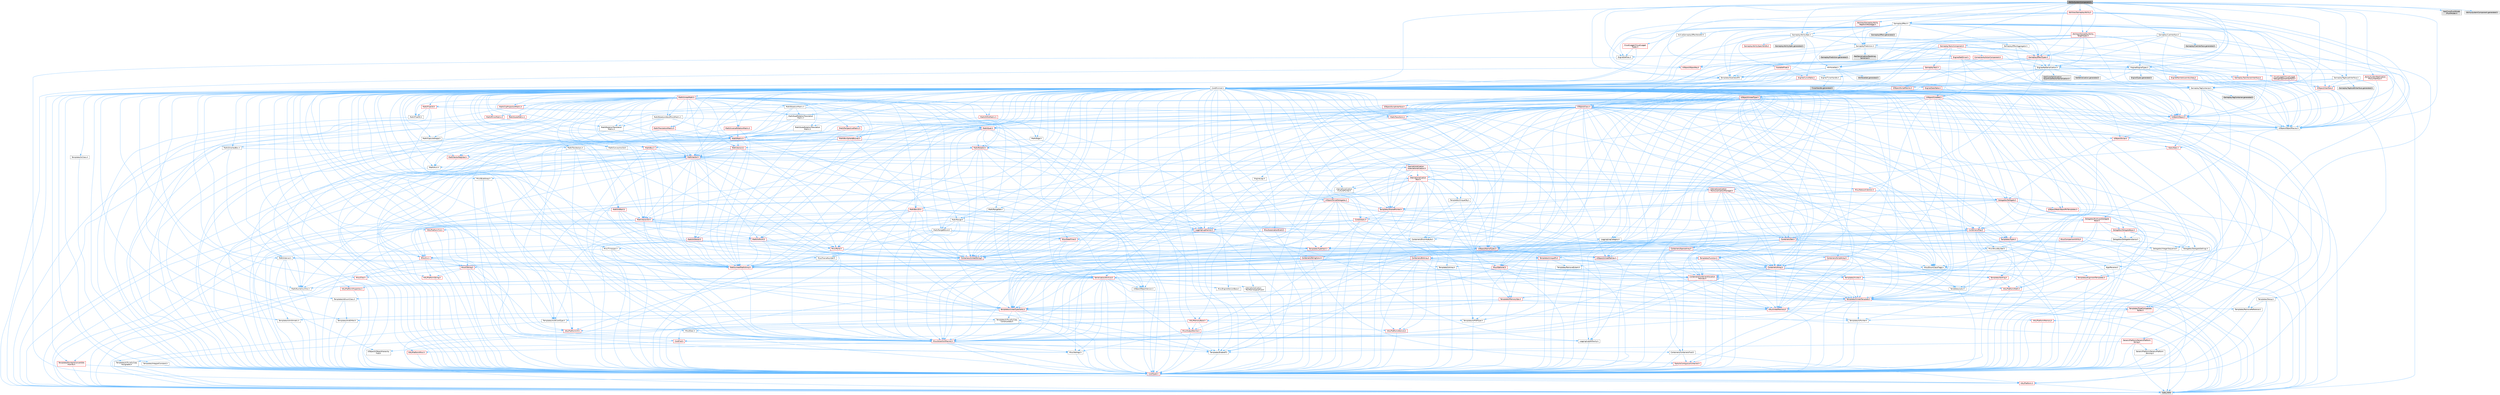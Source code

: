 digraph "AbilitySystemComponent.h"
{
 // INTERACTIVE_SVG=YES
 // LATEX_PDF_SIZE
  bgcolor="transparent";
  edge [fontname=Helvetica,fontsize=10,labelfontname=Helvetica,labelfontsize=10];
  node [fontname=Helvetica,fontsize=10,shape=box,height=0.2,width=0.4];
  Node1 [id="Node000001",label="AbilitySystemComponent.h",height=0.2,width=0.4,color="gray40", fillcolor="grey60", style="filled", fontcolor="black",tooltip=" "];
  Node1 -> Node2 [id="edge1_Node000001_Node000002",color="steelblue1",style="solid",tooltip=" "];
  Node2 [id="Node000002",label="CoreMinimal.h",height=0.2,width=0.4,color="grey40", fillcolor="white", style="filled",URL="$d7/d67/CoreMinimal_8h.html",tooltip=" "];
  Node2 -> Node3 [id="edge2_Node000002_Node000003",color="steelblue1",style="solid",tooltip=" "];
  Node3 [id="Node000003",label="CoreTypes.h",height=0.2,width=0.4,color="red", fillcolor="#FFF0F0", style="filled",URL="$dc/dec/CoreTypes_8h.html",tooltip=" "];
  Node3 -> Node4 [id="edge3_Node000003_Node000004",color="steelblue1",style="solid",tooltip=" "];
  Node4 [id="Node000004",label="HAL/Platform.h",height=0.2,width=0.4,color="red", fillcolor="#FFF0F0", style="filled",URL="$d9/dd0/Platform_8h.html",tooltip=" "];
  Node4 -> Node7 [id="edge4_Node000004_Node000007",color="steelblue1",style="solid",tooltip=" "];
  Node7 [id="Node000007",label="type_traits",height=0.2,width=0.4,color="grey60", fillcolor="#E0E0E0", style="filled",tooltip=" "];
  Node2 -> Node17 [id="edge5_Node000002_Node000017",color="steelblue1",style="solid",tooltip=" "];
  Node17 [id="Node000017",label="CoreFwd.h",height=0.2,width=0.4,color="red", fillcolor="#FFF0F0", style="filled",URL="$d1/d1e/CoreFwd_8h.html",tooltip=" "];
  Node17 -> Node3 [id="edge6_Node000017_Node000003",color="steelblue1",style="solid",tooltip=" "];
  Node17 -> Node18 [id="edge7_Node000017_Node000018",color="steelblue1",style="solid",tooltip=" "];
  Node18 [id="Node000018",label="Containers/ContainersFwd.h",height=0.2,width=0.4,color="grey40", fillcolor="white", style="filled",URL="$d4/d0a/ContainersFwd_8h.html",tooltip=" "];
  Node18 -> Node4 [id="edge8_Node000018_Node000004",color="steelblue1",style="solid",tooltip=" "];
  Node18 -> Node3 [id="edge9_Node000018_Node000003",color="steelblue1",style="solid",tooltip=" "];
  Node18 -> Node19 [id="edge10_Node000018_Node000019",color="steelblue1",style="solid",tooltip=" "];
  Node19 [id="Node000019",label="Traits/IsContiguousContainer.h",height=0.2,width=0.4,color="red", fillcolor="#FFF0F0", style="filled",URL="$d5/d3c/IsContiguousContainer_8h.html",tooltip=" "];
  Node19 -> Node3 [id="edge11_Node000019_Node000003",color="steelblue1",style="solid",tooltip=" "];
  Node17 -> Node23 [id="edge12_Node000017_Node000023",color="steelblue1",style="solid",tooltip=" "];
  Node23 [id="Node000023",label="UObject/UObjectHierarchy\lFwd.h",height=0.2,width=0.4,color="grey40", fillcolor="white", style="filled",URL="$d3/d13/UObjectHierarchyFwd_8h.html",tooltip=" "];
  Node2 -> Node23 [id="edge13_Node000002_Node000023",color="steelblue1",style="solid",tooltip=" "];
  Node2 -> Node18 [id="edge14_Node000002_Node000018",color="steelblue1",style="solid",tooltip=" "];
  Node2 -> Node24 [id="edge15_Node000002_Node000024",color="steelblue1",style="solid",tooltip=" "];
  Node24 [id="Node000024",label="Misc/VarArgs.h",height=0.2,width=0.4,color="grey40", fillcolor="white", style="filled",URL="$d5/d6f/VarArgs_8h.html",tooltip=" "];
  Node24 -> Node3 [id="edge16_Node000024_Node000003",color="steelblue1",style="solid",tooltip=" "];
  Node2 -> Node25 [id="edge17_Node000002_Node000025",color="steelblue1",style="solid",tooltip=" "];
  Node25 [id="Node000025",label="Logging/LogVerbosity.h",height=0.2,width=0.4,color="grey40", fillcolor="white", style="filled",URL="$d2/d8f/LogVerbosity_8h.html",tooltip=" "];
  Node25 -> Node3 [id="edge18_Node000025_Node000003",color="steelblue1",style="solid",tooltip=" "];
  Node2 -> Node26 [id="edge19_Node000002_Node000026",color="steelblue1",style="solid",tooltip=" "];
  Node26 [id="Node000026",label="Misc/OutputDevice.h",height=0.2,width=0.4,color="red", fillcolor="#FFF0F0", style="filled",URL="$d7/d32/OutputDevice_8h.html",tooltip=" "];
  Node26 -> Node17 [id="edge20_Node000026_Node000017",color="steelblue1",style="solid",tooltip=" "];
  Node26 -> Node3 [id="edge21_Node000026_Node000003",color="steelblue1",style="solid",tooltip=" "];
  Node26 -> Node25 [id="edge22_Node000026_Node000025",color="steelblue1",style="solid",tooltip=" "];
  Node26 -> Node24 [id="edge23_Node000026_Node000024",color="steelblue1",style="solid",tooltip=" "];
  Node2 -> Node32 [id="edge24_Node000002_Node000032",color="steelblue1",style="solid",tooltip=" "];
  Node32 [id="Node000032",label="HAL/PlatformCrt.h",height=0.2,width=0.4,color="red", fillcolor="#FFF0F0", style="filled",URL="$d8/d75/PlatformCrt_8h.html",tooltip=" "];
  Node2 -> Node42 [id="edge25_Node000002_Node000042",color="steelblue1",style="solid",tooltip=" "];
  Node42 [id="Node000042",label="HAL/PlatformMisc.h",height=0.2,width=0.4,color="red", fillcolor="#FFF0F0", style="filled",URL="$d0/df5/PlatformMisc_8h.html",tooltip=" "];
  Node42 -> Node3 [id="edge26_Node000042_Node000003",color="steelblue1",style="solid",tooltip=" "];
  Node2 -> Node61 [id="edge27_Node000002_Node000061",color="steelblue1",style="solid",tooltip=" "];
  Node61 [id="Node000061",label="Misc/AssertionMacros.h",height=0.2,width=0.4,color="red", fillcolor="#FFF0F0", style="filled",URL="$d0/dfa/AssertionMacros_8h.html",tooltip=" "];
  Node61 -> Node3 [id="edge28_Node000061_Node000003",color="steelblue1",style="solid",tooltip=" "];
  Node61 -> Node4 [id="edge29_Node000061_Node000004",color="steelblue1",style="solid",tooltip=" "];
  Node61 -> Node42 [id="edge30_Node000061_Node000042",color="steelblue1",style="solid",tooltip=" "];
  Node61 -> Node62 [id="edge31_Node000061_Node000062",color="steelblue1",style="solid",tooltip=" "];
  Node62 [id="Node000062",label="Templates/EnableIf.h",height=0.2,width=0.4,color="grey40", fillcolor="white", style="filled",URL="$d7/d60/EnableIf_8h.html",tooltip=" "];
  Node62 -> Node3 [id="edge32_Node000062_Node000003",color="steelblue1",style="solid",tooltip=" "];
  Node61 -> Node24 [id="edge33_Node000061_Node000024",color="steelblue1",style="solid",tooltip=" "];
  Node2 -> Node70 [id="edge34_Node000002_Node000070",color="steelblue1",style="solid",tooltip=" "];
  Node70 [id="Node000070",label="Templates/IsPointer.h",height=0.2,width=0.4,color="grey40", fillcolor="white", style="filled",URL="$d7/d05/IsPointer_8h.html",tooltip=" "];
  Node70 -> Node3 [id="edge35_Node000070_Node000003",color="steelblue1",style="solid",tooltip=" "];
  Node2 -> Node71 [id="edge36_Node000002_Node000071",color="steelblue1",style="solid",tooltip=" "];
  Node71 [id="Node000071",label="HAL/PlatformMemory.h",height=0.2,width=0.4,color="red", fillcolor="#FFF0F0", style="filled",URL="$de/d68/PlatformMemory_8h.html",tooltip=" "];
  Node71 -> Node3 [id="edge37_Node000071_Node000003",color="steelblue1",style="solid",tooltip=" "];
  Node2 -> Node54 [id="edge38_Node000002_Node000054",color="steelblue1",style="solid",tooltip=" "];
  Node54 [id="Node000054",label="HAL/PlatformAtomics.h",height=0.2,width=0.4,color="red", fillcolor="#FFF0F0", style="filled",URL="$d3/d36/PlatformAtomics_8h.html",tooltip=" "];
  Node54 -> Node3 [id="edge39_Node000054_Node000003",color="steelblue1",style="solid",tooltip=" "];
  Node2 -> Node76 [id="edge40_Node000002_Node000076",color="steelblue1",style="solid",tooltip=" "];
  Node76 [id="Node000076",label="Misc/Exec.h",height=0.2,width=0.4,color="grey40", fillcolor="white", style="filled",URL="$de/ddb/Exec_8h.html",tooltip=" "];
  Node76 -> Node3 [id="edge41_Node000076_Node000003",color="steelblue1",style="solid",tooltip=" "];
  Node76 -> Node61 [id="edge42_Node000076_Node000061",color="steelblue1",style="solid",tooltip=" "];
  Node2 -> Node77 [id="edge43_Node000002_Node000077",color="steelblue1",style="solid",tooltip=" "];
  Node77 [id="Node000077",label="HAL/MemoryBase.h",height=0.2,width=0.4,color="red", fillcolor="#FFF0F0", style="filled",URL="$d6/d9f/MemoryBase_8h.html",tooltip=" "];
  Node77 -> Node3 [id="edge44_Node000077_Node000003",color="steelblue1",style="solid",tooltip=" "];
  Node77 -> Node54 [id="edge45_Node000077_Node000054",color="steelblue1",style="solid",tooltip=" "];
  Node77 -> Node32 [id="edge46_Node000077_Node000032",color="steelblue1",style="solid",tooltip=" "];
  Node77 -> Node76 [id="edge47_Node000077_Node000076",color="steelblue1",style="solid",tooltip=" "];
  Node77 -> Node26 [id="edge48_Node000077_Node000026",color="steelblue1",style="solid",tooltip=" "];
  Node2 -> Node87 [id="edge49_Node000002_Node000087",color="steelblue1",style="solid",tooltip=" "];
  Node87 [id="Node000087",label="HAL/UnrealMemory.h",height=0.2,width=0.4,color="red", fillcolor="#FFF0F0", style="filled",URL="$d9/d96/UnrealMemory_8h.html",tooltip=" "];
  Node87 -> Node3 [id="edge50_Node000087_Node000003",color="steelblue1",style="solid",tooltip=" "];
  Node87 -> Node77 [id="edge51_Node000087_Node000077",color="steelblue1",style="solid",tooltip=" "];
  Node87 -> Node71 [id="edge52_Node000087_Node000071",color="steelblue1",style="solid",tooltip=" "];
  Node87 -> Node70 [id="edge53_Node000087_Node000070",color="steelblue1",style="solid",tooltip=" "];
  Node2 -> Node89 [id="edge54_Node000002_Node000089",color="steelblue1",style="solid",tooltip=" "];
  Node89 [id="Node000089",label="Templates/IsArithmetic.h",height=0.2,width=0.4,color="grey40", fillcolor="white", style="filled",URL="$d2/d5d/IsArithmetic_8h.html",tooltip=" "];
  Node89 -> Node3 [id="edge55_Node000089_Node000003",color="steelblue1",style="solid",tooltip=" "];
  Node2 -> Node83 [id="edge56_Node000002_Node000083",color="steelblue1",style="solid",tooltip=" "];
  Node83 [id="Node000083",label="Templates/AndOrNot.h",height=0.2,width=0.4,color="grey40", fillcolor="white", style="filled",URL="$db/d0a/AndOrNot_8h.html",tooltip=" "];
  Node83 -> Node3 [id="edge57_Node000083_Node000003",color="steelblue1",style="solid",tooltip=" "];
  Node2 -> Node90 [id="edge58_Node000002_Node000090",color="steelblue1",style="solid",tooltip=" "];
  Node90 [id="Node000090",label="Templates/IsPODType.h",height=0.2,width=0.4,color="grey40", fillcolor="white", style="filled",URL="$d7/db1/IsPODType_8h.html",tooltip=" "];
  Node90 -> Node3 [id="edge59_Node000090_Node000003",color="steelblue1",style="solid",tooltip=" "];
  Node2 -> Node91 [id="edge60_Node000002_Node000091",color="steelblue1",style="solid",tooltip=" "];
  Node91 [id="Node000091",label="Templates/IsUECoreType.h",height=0.2,width=0.4,color="grey40", fillcolor="white", style="filled",URL="$d1/db8/IsUECoreType_8h.html",tooltip=" "];
  Node91 -> Node3 [id="edge61_Node000091_Node000003",color="steelblue1",style="solid",tooltip=" "];
  Node91 -> Node7 [id="edge62_Node000091_Node000007",color="steelblue1",style="solid",tooltip=" "];
  Node2 -> Node84 [id="edge63_Node000002_Node000084",color="steelblue1",style="solid",tooltip=" "];
  Node84 [id="Node000084",label="Templates/IsTriviallyCopy\lConstructible.h",height=0.2,width=0.4,color="grey40", fillcolor="white", style="filled",URL="$d3/d78/IsTriviallyCopyConstructible_8h.html",tooltip=" "];
  Node84 -> Node3 [id="edge64_Node000084_Node000003",color="steelblue1",style="solid",tooltip=" "];
  Node84 -> Node7 [id="edge65_Node000084_Node000007",color="steelblue1",style="solid",tooltip=" "];
  Node2 -> Node92 [id="edge66_Node000002_Node000092",color="steelblue1",style="solid",tooltip=" "];
  Node92 [id="Node000092",label="Templates/UnrealTypeTraits.h",height=0.2,width=0.4,color="red", fillcolor="#FFF0F0", style="filled",URL="$d2/d2d/UnrealTypeTraits_8h.html",tooltip=" "];
  Node92 -> Node3 [id="edge67_Node000092_Node000003",color="steelblue1",style="solid",tooltip=" "];
  Node92 -> Node70 [id="edge68_Node000092_Node000070",color="steelblue1",style="solid",tooltip=" "];
  Node92 -> Node61 [id="edge69_Node000092_Node000061",color="steelblue1",style="solid",tooltip=" "];
  Node92 -> Node83 [id="edge70_Node000092_Node000083",color="steelblue1",style="solid",tooltip=" "];
  Node92 -> Node62 [id="edge71_Node000092_Node000062",color="steelblue1",style="solid",tooltip=" "];
  Node92 -> Node89 [id="edge72_Node000092_Node000089",color="steelblue1",style="solid",tooltip=" "];
  Node92 -> Node90 [id="edge73_Node000092_Node000090",color="steelblue1",style="solid",tooltip=" "];
  Node92 -> Node91 [id="edge74_Node000092_Node000091",color="steelblue1",style="solid",tooltip=" "];
  Node92 -> Node84 [id="edge75_Node000092_Node000084",color="steelblue1",style="solid",tooltip=" "];
  Node2 -> Node62 [id="edge76_Node000002_Node000062",color="steelblue1",style="solid",tooltip=" "];
  Node2 -> Node94 [id="edge77_Node000002_Node000094",color="steelblue1",style="solid",tooltip=" "];
  Node94 [id="Node000094",label="Templates/RemoveReference.h",height=0.2,width=0.4,color="grey40", fillcolor="white", style="filled",URL="$da/dbe/RemoveReference_8h.html",tooltip=" "];
  Node94 -> Node3 [id="edge78_Node000094_Node000003",color="steelblue1",style="solid",tooltip=" "];
  Node2 -> Node95 [id="edge79_Node000002_Node000095",color="steelblue1",style="solid",tooltip=" "];
  Node95 [id="Node000095",label="Templates/IntegralConstant.h",height=0.2,width=0.4,color="grey40", fillcolor="white", style="filled",URL="$db/d1b/IntegralConstant_8h.html",tooltip=" "];
  Node95 -> Node3 [id="edge80_Node000095_Node000003",color="steelblue1",style="solid",tooltip=" "];
  Node2 -> Node96 [id="edge81_Node000002_Node000096",color="steelblue1",style="solid",tooltip=" "];
  Node96 [id="Node000096",label="Templates/IsClass.h",height=0.2,width=0.4,color="grey40", fillcolor="white", style="filled",URL="$db/dcb/IsClass_8h.html",tooltip=" "];
  Node96 -> Node3 [id="edge82_Node000096_Node000003",color="steelblue1",style="solid",tooltip=" "];
  Node2 -> Node97 [id="edge83_Node000002_Node000097",color="steelblue1",style="solid",tooltip=" "];
  Node97 [id="Node000097",label="Templates/TypeCompatible\lBytes.h",height=0.2,width=0.4,color="red", fillcolor="#FFF0F0", style="filled",URL="$df/d0a/TypeCompatibleBytes_8h.html",tooltip=" "];
  Node97 -> Node3 [id="edge84_Node000097_Node000003",color="steelblue1",style="solid",tooltip=" "];
  Node97 -> Node7 [id="edge85_Node000097_Node000007",color="steelblue1",style="solid",tooltip=" "];
  Node2 -> Node19 [id="edge86_Node000002_Node000019",color="steelblue1",style="solid",tooltip=" "];
  Node2 -> Node98 [id="edge87_Node000002_Node000098",color="steelblue1",style="solid",tooltip=" "];
  Node98 [id="Node000098",label="Templates/UnrealTemplate.h",height=0.2,width=0.4,color="red", fillcolor="#FFF0F0", style="filled",URL="$d4/d24/UnrealTemplate_8h.html",tooltip=" "];
  Node98 -> Node3 [id="edge88_Node000098_Node000003",color="steelblue1",style="solid",tooltip=" "];
  Node98 -> Node70 [id="edge89_Node000098_Node000070",color="steelblue1",style="solid",tooltip=" "];
  Node98 -> Node87 [id="edge90_Node000098_Node000087",color="steelblue1",style="solid",tooltip=" "];
  Node98 -> Node92 [id="edge91_Node000098_Node000092",color="steelblue1",style="solid",tooltip=" "];
  Node98 -> Node94 [id="edge92_Node000098_Node000094",color="steelblue1",style="solid",tooltip=" "];
  Node98 -> Node97 [id="edge93_Node000098_Node000097",color="steelblue1",style="solid",tooltip=" "];
  Node98 -> Node19 [id="edge94_Node000098_Node000019",color="steelblue1",style="solid",tooltip=" "];
  Node98 -> Node7 [id="edge95_Node000098_Node000007",color="steelblue1",style="solid",tooltip=" "];
  Node2 -> Node47 [id="edge96_Node000002_Node000047",color="steelblue1",style="solid",tooltip=" "];
  Node47 [id="Node000047",label="Math/NumericLimits.h",height=0.2,width=0.4,color="grey40", fillcolor="white", style="filled",URL="$df/d1b/NumericLimits_8h.html",tooltip=" "];
  Node47 -> Node3 [id="edge97_Node000047_Node000003",color="steelblue1",style="solid",tooltip=" "];
  Node2 -> Node102 [id="edge98_Node000002_Node000102",color="steelblue1",style="solid",tooltip=" "];
  Node102 [id="Node000102",label="HAL/PlatformMath.h",height=0.2,width=0.4,color="red", fillcolor="#FFF0F0", style="filled",URL="$dc/d53/PlatformMath_8h.html",tooltip=" "];
  Node102 -> Node3 [id="edge99_Node000102_Node000003",color="steelblue1",style="solid",tooltip=" "];
  Node2 -> Node85 [id="edge100_Node000002_Node000085",color="steelblue1",style="solid",tooltip=" "];
  Node85 [id="Node000085",label="Templates/IsTriviallyCopy\lAssignable.h",height=0.2,width=0.4,color="grey40", fillcolor="white", style="filled",URL="$d2/df2/IsTriviallyCopyAssignable_8h.html",tooltip=" "];
  Node85 -> Node3 [id="edge101_Node000085_Node000003",color="steelblue1",style="solid",tooltip=" "];
  Node85 -> Node7 [id="edge102_Node000085_Node000007",color="steelblue1",style="solid",tooltip=" "];
  Node2 -> Node110 [id="edge103_Node000002_Node000110",color="steelblue1",style="solid",tooltip=" "];
  Node110 [id="Node000110",label="Templates/MemoryOps.h",height=0.2,width=0.4,color="red", fillcolor="#FFF0F0", style="filled",URL="$db/dea/MemoryOps_8h.html",tooltip=" "];
  Node110 -> Node3 [id="edge104_Node000110_Node000003",color="steelblue1",style="solid",tooltip=" "];
  Node110 -> Node87 [id="edge105_Node000110_Node000087",color="steelblue1",style="solid",tooltip=" "];
  Node110 -> Node85 [id="edge106_Node000110_Node000085",color="steelblue1",style="solid",tooltip=" "];
  Node110 -> Node84 [id="edge107_Node000110_Node000084",color="steelblue1",style="solid",tooltip=" "];
  Node110 -> Node92 [id="edge108_Node000110_Node000092",color="steelblue1",style="solid",tooltip=" "];
  Node110 -> Node7 [id="edge109_Node000110_Node000007",color="steelblue1",style="solid",tooltip=" "];
  Node2 -> Node111 [id="edge110_Node000002_Node000111",color="steelblue1",style="solid",tooltip=" "];
  Node111 [id="Node000111",label="Containers/ContainerAllocation\lPolicies.h",height=0.2,width=0.4,color="red", fillcolor="#FFF0F0", style="filled",URL="$d7/dff/ContainerAllocationPolicies_8h.html",tooltip=" "];
  Node111 -> Node3 [id="edge111_Node000111_Node000003",color="steelblue1",style="solid",tooltip=" "];
  Node111 -> Node111 [id="edge112_Node000111_Node000111",color="steelblue1",style="solid",tooltip=" "];
  Node111 -> Node102 [id="edge113_Node000111_Node000102",color="steelblue1",style="solid",tooltip=" "];
  Node111 -> Node87 [id="edge114_Node000111_Node000087",color="steelblue1",style="solid",tooltip=" "];
  Node111 -> Node47 [id="edge115_Node000111_Node000047",color="steelblue1",style="solid",tooltip=" "];
  Node111 -> Node61 [id="edge116_Node000111_Node000061",color="steelblue1",style="solid",tooltip=" "];
  Node111 -> Node110 [id="edge117_Node000111_Node000110",color="steelblue1",style="solid",tooltip=" "];
  Node111 -> Node97 [id="edge118_Node000111_Node000097",color="steelblue1",style="solid",tooltip=" "];
  Node111 -> Node7 [id="edge119_Node000111_Node000007",color="steelblue1",style="solid",tooltip=" "];
  Node2 -> Node114 [id="edge120_Node000002_Node000114",color="steelblue1",style="solid",tooltip=" "];
  Node114 [id="Node000114",label="Templates/IsEnumClass.h",height=0.2,width=0.4,color="grey40", fillcolor="white", style="filled",URL="$d7/d15/IsEnumClass_8h.html",tooltip=" "];
  Node114 -> Node3 [id="edge121_Node000114_Node000003",color="steelblue1",style="solid",tooltip=" "];
  Node114 -> Node83 [id="edge122_Node000114_Node000083",color="steelblue1",style="solid",tooltip=" "];
  Node2 -> Node115 [id="edge123_Node000002_Node000115",color="steelblue1",style="solid",tooltip=" "];
  Node115 [id="Node000115",label="HAL/PlatformProperties.h",height=0.2,width=0.4,color="red", fillcolor="#FFF0F0", style="filled",URL="$d9/db0/PlatformProperties_8h.html",tooltip=" "];
  Node115 -> Node3 [id="edge124_Node000115_Node000003",color="steelblue1",style="solid",tooltip=" "];
  Node2 -> Node118 [id="edge125_Node000002_Node000118",color="steelblue1",style="solid",tooltip=" "];
  Node118 [id="Node000118",label="Misc/EngineVersionBase.h",height=0.2,width=0.4,color="grey40", fillcolor="white", style="filled",URL="$d5/d2b/EngineVersionBase_8h.html",tooltip=" "];
  Node118 -> Node3 [id="edge126_Node000118_Node000003",color="steelblue1",style="solid",tooltip=" "];
  Node2 -> Node119 [id="edge127_Node000002_Node000119",color="steelblue1",style="solid",tooltip=" "];
  Node119 [id="Node000119",label="Internationalization\l/TextNamespaceFwd.h",height=0.2,width=0.4,color="grey40", fillcolor="white", style="filled",URL="$d8/d97/TextNamespaceFwd_8h.html",tooltip=" "];
  Node119 -> Node3 [id="edge128_Node000119_Node000003",color="steelblue1",style="solid",tooltip=" "];
  Node2 -> Node120 [id="edge129_Node000002_Node000120",color="steelblue1",style="solid",tooltip=" "];
  Node120 [id="Node000120",label="Serialization/Archive.h",height=0.2,width=0.4,color="red", fillcolor="#FFF0F0", style="filled",URL="$d7/d3b/Archive_8h.html",tooltip=" "];
  Node120 -> Node17 [id="edge130_Node000120_Node000017",color="steelblue1",style="solid",tooltip=" "];
  Node120 -> Node3 [id="edge131_Node000120_Node000003",color="steelblue1",style="solid",tooltip=" "];
  Node120 -> Node115 [id="edge132_Node000120_Node000115",color="steelblue1",style="solid",tooltip=" "];
  Node120 -> Node119 [id="edge133_Node000120_Node000119",color="steelblue1",style="solid",tooltip=" "];
  Node120 -> Node61 [id="edge134_Node000120_Node000061",color="steelblue1",style="solid",tooltip=" "];
  Node120 -> Node118 [id="edge135_Node000120_Node000118",color="steelblue1",style="solid",tooltip=" "];
  Node120 -> Node24 [id="edge136_Node000120_Node000024",color="steelblue1",style="solid",tooltip=" "];
  Node120 -> Node62 [id="edge137_Node000120_Node000062",color="steelblue1",style="solid",tooltip=" "];
  Node120 -> Node114 [id="edge138_Node000120_Node000114",color="steelblue1",style="solid",tooltip=" "];
  Node120 -> Node98 [id="edge139_Node000120_Node000098",color="steelblue1",style="solid",tooltip=" "];
  Node120 -> Node123 [id="edge140_Node000120_Node000123",color="steelblue1",style="solid",tooltip=" "];
  Node123 [id="Node000123",label="UObject/ObjectVersion.h",height=0.2,width=0.4,color="grey40", fillcolor="white", style="filled",URL="$da/d63/ObjectVersion_8h.html",tooltip=" "];
  Node123 -> Node3 [id="edge141_Node000123_Node000003",color="steelblue1",style="solid",tooltip=" "];
  Node2 -> Node124 [id="edge142_Node000002_Node000124",color="steelblue1",style="solid",tooltip=" "];
  Node124 [id="Node000124",label="Templates/Less.h",height=0.2,width=0.4,color="grey40", fillcolor="white", style="filled",URL="$de/dc8/Less_8h.html",tooltip=" "];
  Node124 -> Node3 [id="edge143_Node000124_Node000003",color="steelblue1",style="solid",tooltip=" "];
  Node124 -> Node98 [id="edge144_Node000124_Node000098",color="steelblue1",style="solid",tooltip=" "];
  Node2 -> Node125 [id="edge145_Node000002_Node000125",color="steelblue1",style="solid",tooltip=" "];
  Node125 [id="Node000125",label="Templates/Sorting.h",height=0.2,width=0.4,color="red", fillcolor="#FFF0F0", style="filled",URL="$d3/d9e/Sorting_8h.html",tooltip=" "];
  Node125 -> Node3 [id="edge146_Node000125_Node000003",color="steelblue1",style="solid",tooltip=" "];
  Node125 -> Node102 [id="edge147_Node000125_Node000102",color="steelblue1",style="solid",tooltip=" "];
  Node125 -> Node124 [id="edge148_Node000125_Node000124",color="steelblue1",style="solid",tooltip=" "];
  Node2 -> Node136 [id="edge149_Node000002_Node000136",color="steelblue1",style="solid",tooltip=" "];
  Node136 [id="Node000136",label="Misc/Char.h",height=0.2,width=0.4,color="red", fillcolor="#FFF0F0", style="filled",URL="$d0/d58/Char_8h.html",tooltip=" "];
  Node136 -> Node3 [id="edge150_Node000136_Node000003",color="steelblue1",style="solid",tooltip=" "];
  Node136 -> Node7 [id="edge151_Node000136_Node000007",color="steelblue1",style="solid",tooltip=" "];
  Node2 -> Node139 [id="edge152_Node000002_Node000139",color="steelblue1",style="solid",tooltip=" "];
  Node139 [id="Node000139",label="GenericPlatform/GenericPlatform\lStricmp.h",height=0.2,width=0.4,color="grey40", fillcolor="white", style="filled",URL="$d2/d86/GenericPlatformStricmp_8h.html",tooltip=" "];
  Node139 -> Node3 [id="edge153_Node000139_Node000003",color="steelblue1",style="solid",tooltip=" "];
  Node2 -> Node140 [id="edge154_Node000002_Node000140",color="steelblue1",style="solid",tooltip=" "];
  Node140 [id="Node000140",label="GenericPlatform/GenericPlatform\lString.h",height=0.2,width=0.4,color="red", fillcolor="#FFF0F0", style="filled",URL="$dd/d20/GenericPlatformString_8h.html",tooltip=" "];
  Node140 -> Node3 [id="edge155_Node000140_Node000003",color="steelblue1",style="solid",tooltip=" "];
  Node140 -> Node139 [id="edge156_Node000140_Node000139",color="steelblue1",style="solid",tooltip=" "];
  Node140 -> Node62 [id="edge157_Node000140_Node000062",color="steelblue1",style="solid",tooltip=" "];
  Node140 -> Node7 [id="edge158_Node000140_Node000007",color="steelblue1",style="solid",tooltip=" "];
  Node2 -> Node73 [id="edge159_Node000002_Node000073",color="steelblue1",style="solid",tooltip=" "];
  Node73 [id="Node000073",label="HAL/PlatformString.h",height=0.2,width=0.4,color="red", fillcolor="#FFF0F0", style="filled",URL="$db/db5/PlatformString_8h.html",tooltip=" "];
  Node73 -> Node3 [id="edge160_Node000073_Node000003",color="steelblue1",style="solid",tooltip=" "];
  Node2 -> Node143 [id="edge161_Node000002_Node000143",color="steelblue1",style="solid",tooltip=" "];
  Node143 [id="Node000143",label="Misc/CString.h",height=0.2,width=0.4,color="red", fillcolor="#FFF0F0", style="filled",URL="$d2/d49/CString_8h.html",tooltip=" "];
  Node143 -> Node3 [id="edge162_Node000143_Node000003",color="steelblue1",style="solid",tooltip=" "];
  Node143 -> Node32 [id="edge163_Node000143_Node000032",color="steelblue1",style="solid",tooltip=" "];
  Node143 -> Node73 [id="edge164_Node000143_Node000073",color="steelblue1",style="solid",tooltip=" "];
  Node143 -> Node61 [id="edge165_Node000143_Node000061",color="steelblue1",style="solid",tooltip=" "];
  Node143 -> Node136 [id="edge166_Node000143_Node000136",color="steelblue1",style="solid",tooltip=" "];
  Node143 -> Node24 [id="edge167_Node000143_Node000024",color="steelblue1",style="solid",tooltip=" "];
  Node2 -> Node144 [id="edge168_Node000002_Node000144",color="steelblue1",style="solid",tooltip=" "];
  Node144 [id="Node000144",label="Misc/Crc.h",height=0.2,width=0.4,color="red", fillcolor="#FFF0F0", style="filled",URL="$d4/dd2/Crc_8h.html",tooltip=" "];
  Node144 -> Node3 [id="edge169_Node000144_Node000003",color="steelblue1",style="solid",tooltip=" "];
  Node144 -> Node73 [id="edge170_Node000144_Node000073",color="steelblue1",style="solid",tooltip=" "];
  Node144 -> Node61 [id="edge171_Node000144_Node000061",color="steelblue1",style="solid",tooltip=" "];
  Node144 -> Node143 [id="edge172_Node000144_Node000143",color="steelblue1",style="solid",tooltip=" "];
  Node144 -> Node136 [id="edge173_Node000144_Node000136",color="steelblue1",style="solid",tooltip=" "];
  Node144 -> Node92 [id="edge174_Node000144_Node000092",color="steelblue1",style="solid",tooltip=" "];
  Node2 -> Node135 [id="edge175_Node000002_Node000135",color="steelblue1",style="solid",tooltip=" "];
  Node135 [id="Node000135",label="Math/UnrealMathUtility.h",height=0.2,width=0.4,color="red", fillcolor="#FFF0F0", style="filled",URL="$db/db8/UnrealMathUtility_8h.html",tooltip=" "];
  Node135 -> Node3 [id="edge176_Node000135_Node000003",color="steelblue1",style="solid",tooltip=" "];
  Node135 -> Node61 [id="edge177_Node000135_Node000061",color="steelblue1",style="solid",tooltip=" "];
  Node135 -> Node102 [id="edge178_Node000135_Node000102",color="steelblue1",style="solid",tooltip=" "];
  Node2 -> Node145 [id="edge179_Node000002_Node000145",color="steelblue1",style="solid",tooltip=" "];
  Node145 [id="Node000145",label="Containers/UnrealString.h",height=0.2,width=0.4,color="red", fillcolor="#FFF0F0", style="filled",URL="$d5/dba/UnrealString_8h.html",tooltip=" "];
  Node2 -> Node149 [id="edge180_Node000002_Node000149",color="steelblue1",style="solid",tooltip=" "];
  Node149 [id="Node000149",label="Containers/Array.h",height=0.2,width=0.4,color="red", fillcolor="#FFF0F0", style="filled",URL="$df/dd0/Array_8h.html",tooltip=" "];
  Node149 -> Node3 [id="edge181_Node000149_Node000003",color="steelblue1",style="solid",tooltip=" "];
  Node149 -> Node61 [id="edge182_Node000149_Node000061",color="steelblue1",style="solid",tooltip=" "];
  Node149 -> Node87 [id="edge183_Node000149_Node000087",color="steelblue1",style="solid",tooltip=" "];
  Node149 -> Node92 [id="edge184_Node000149_Node000092",color="steelblue1",style="solid",tooltip=" "];
  Node149 -> Node98 [id="edge185_Node000149_Node000098",color="steelblue1",style="solid",tooltip=" "];
  Node149 -> Node111 [id="edge186_Node000149_Node000111",color="steelblue1",style="solid",tooltip=" "];
  Node149 -> Node120 [id="edge187_Node000149_Node000120",color="steelblue1",style="solid",tooltip=" "];
  Node149 -> Node128 [id="edge188_Node000149_Node000128",color="steelblue1",style="solid",tooltip=" "];
  Node128 [id="Node000128",label="Templates/Invoke.h",height=0.2,width=0.4,color="red", fillcolor="#FFF0F0", style="filled",URL="$d7/deb/Invoke_8h.html",tooltip=" "];
  Node128 -> Node3 [id="edge189_Node000128_Node000003",color="steelblue1",style="solid",tooltip=" "];
  Node128 -> Node98 [id="edge190_Node000128_Node000098",color="steelblue1",style="solid",tooltip=" "];
  Node128 -> Node7 [id="edge191_Node000128_Node000007",color="steelblue1",style="solid",tooltip=" "];
  Node149 -> Node124 [id="edge192_Node000149_Node000124",color="steelblue1",style="solid",tooltip=" "];
  Node149 -> Node125 [id="edge193_Node000149_Node000125",color="steelblue1",style="solid",tooltip=" "];
  Node149 -> Node172 [id="edge194_Node000149_Node000172",color="steelblue1",style="solid",tooltip=" "];
  Node172 [id="Node000172",label="Templates/AlignmentTemplates.h",height=0.2,width=0.4,color="red", fillcolor="#FFF0F0", style="filled",URL="$dd/d32/AlignmentTemplates_8h.html",tooltip=" "];
  Node172 -> Node3 [id="edge195_Node000172_Node000003",color="steelblue1",style="solid",tooltip=" "];
  Node172 -> Node70 [id="edge196_Node000172_Node000070",color="steelblue1",style="solid",tooltip=" "];
  Node149 -> Node7 [id="edge197_Node000149_Node000007",color="steelblue1",style="solid",tooltip=" "];
  Node2 -> Node173 [id="edge198_Node000002_Node000173",color="steelblue1",style="solid",tooltip=" "];
  Node173 [id="Node000173",label="Misc/FrameNumber.h",height=0.2,width=0.4,color="grey40", fillcolor="white", style="filled",URL="$dd/dbd/FrameNumber_8h.html",tooltip=" "];
  Node173 -> Node3 [id="edge199_Node000173_Node000003",color="steelblue1",style="solid",tooltip=" "];
  Node173 -> Node47 [id="edge200_Node000173_Node000047",color="steelblue1",style="solid",tooltip=" "];
  Node173 -> Node135 [id="edge201_Node000173_Node000135",color="steelblue1",style="solid",tooltip=" "];
  Node173 -> Node62 [id="edge202_Node000173_Node000062",color="steelblue1",style="solid",tooltip=" "];
  Node173 -> Node92 [id="edge203_Node000173_Node000092",color="steelblue1",style="solid",tooltip=" "];
  Node2 -> Node174 [id="edge204_Node000002_Node000174",color="steelblue1",style="solid",tooltip=" "];
  Node174 [id="Node000174",label="Misc/Timespan.h",height=0.2,width=0.4,color="grey40", fillcolor="white", style="filled",URL="$da/dd9/Timespan_8h.html",tooltip=" "];
  Node174 -> Node3 [id="edge205_Node000174_Node000003",color="steelblue1",style="solid",tooltip=" "];
  Node174 -> Node175 [id="edge206_Node000174_Node000175",color="steelblue1",style="solid",tooltip=" "];
  Node175 [id="Node000175",label="Math/Interval.h",height=0.2,width=0.4,color="grey40", fillcolor="white", style="filled",URL="$d1/d55/Interval_8h.html",tooltip=" "];
  Node175 -> Node3 [id="edge207_Node000175_Node000003",color="steelblue1",style="solid",tooltip=" "];
  Node175 -> Node89 [id="edge208_Node000175_Node000089",color="steelblue1",style="solid",tooltip=" "];
  Node175 -> Node92 [id="edge209_Node000175_Node000092",color="steelblue1",style="solid",tooltip=" "];
  Node175 -> Node47 [id="edge210_Node000175_Node000047",color="steelblue1",style="solid",tooltip=" "];
  Node175 -> Node135 [id="edge211_Node000175_Node000135",color="steelblue1",style="solid",tooltip=" "];
  Node174 -> Node135 [id="edge212_Node000174_Node000135",color="steelblue1",style="solid",tooltip=" "];
  Node174 -> Node61 [id="edge213_Node000174_Node000061",color="steelblue1",style="solid",tooltip=" "];
  Node2 -> Node176 [id="edge214_Node000002_Node000176",color="steelblue1",style="solid",tooltip=" "];
  Node176 [id="Node000176",label="Containers/StringConv.h",height=0.2,width=0.4,color="red", fillcolor="#FFF0F0", style="filled",URL="$d3/ddf/StringConv_8h.html",tooltip=" "];
  Node176 -> Node3 [id="edge215_Node000176_Node000003",color="steelblue1",style="solid",tooltip=" "];
  Node176 -> Node61 [id="edge216_Node000176_Node000061",color="steelblue1",style="solid",tooltip=" "];
  Node176 -> Node111 [id="edge217_Node000176_Node000111",color="steelblue1",style="solid",tooltip=" "];
  Node176 -> Node149 [id="edge218_Node000176_Node000149",color="steelblue1",style="solid",tooltip=" "];
  Node176 -> Node143 [id="edge219_Node000176_Node000143",color="steelblue1",style="solid",tooltip=" "];
  Node176 -> Node177 [id="edge220_Node000176_Node000177",color="steelblue1",style="solid",tooltip=" "];
  Node177 [id="Node000177",label="Templates/IsArray.h",height=0.2,width=0.4,color="grey40", fillcolor="white", style="filled",URL="$d8/d8d/IsArray_8h.html",tooltip=" "];
  Node177 -> Node3 [id="edge221_Node000177_Node000003",color="steelblue1",style="solid",tooltip=" "];
  Node176 -> Node98 [id="edge222_Node000176_Node000098",color="steelblue1",style="solid",tooltip=" "];
  Node176 -> Node92 [id="edge223_Node000176_Node000092",color="steelblue1",style="solid",tooltip=" "];
  Node176 -> Node19 [id="edge224_Node000176_Node000019",color="steelblue1",style="solid",tooltip=" "];
  Node176 -> Node7 [id="edge225_Node000176_Node000007",color="steelblue1",style="solid",tooltip=" "];
  Node2 -> Node178 [id="edge226_Node000002_Node000178",color="steelblue1",style="solid",tooltip=" "];
  Node178 [id="Node000178",label="UObject/UnrealNames.h",height=0.2,width=0.4,color="red", fillcolor="#FFF0F0", style="filled",URL="$d8/db1/UnrealNames_8h.html",tooltip=" "];
  Node178 -> Node3 [id="edge227_Node000178_Node000003",color="steelblue1",style="solid",tooltip=" "];
  Node2 -> Node180 [id="edge228_Node000002_Node000180",color="steelblue1",style="solid",tooltip=" "];
  Node180 [id="Node000180",label="UObject/NameTypes.h",height=0.2,width=0.4,color="red", fillcolor="#FFF0F0", style="filled",URL="$d6/d35/NameTypes_8h.html",tooltip=" "];
  Node180 -> Node3 [id="edge229_Node000180_Node000003",color="steelblue1",style="solid",tooltip=" "];
  Node180 -> Node61 [id="edge230_Node000180_Node000061",color="steelblue1",style="solid",tooltip=" "];
  Node180 -> Node87 [id="edge231_Node000180_Node000087",color="steelblue1",style="solid",tooltip=" "];
  Node180 -> Node92 [id="edge232_Node000180_Node000092",color="steelblue1",style="solid",tooltip=" "];
  Node180 -> Node98 [id="edge233_Node000180_Node000098",color="steelblue1",style="solid",tooltip=" "];
  Node180 -> Node145 [id="edge234_Node000180_Node000145",color="steelblue1",style="solid",tooltip=" "];
  Node180 -> Node176 [id="edge235_Node000180_Node000176",color="steelblue1",style="solid",tooltip=" "];
  Node180 -> Node178 [id="edge236_Node000180_Node000178",color="steelblue1",style="solid",tooltip=" "];
  Node2 -> Node188 [id="edge237_Node000002_Node000188",color="steelblue1",style="solid",tooltip=" "];
  Node188 [id="Node000188",label="Misc/Parse.h",height=0.2,width=0.4,color="red", fillcolor="#FFF0F0", style="filled",URL="$dc/d71/Parse_8h.html",tooltip=" "];
  Node188 -> Node145 [id="edge238_Node000188_Node000145",color="steelblue1",style="solid",tooltip=" "];
  Node188 -> Node3 [id="edge239_Node000188_Node000003",color="steelblue1",style="solid",tooltip=" "];
  Node188 -> Node32 [id="edge240_Node000188_Node000032",color="steelblue1",style="solid",tooltip=" "];
  Node188 -> Node49 [id="edge241_Node000188_Node000049",color="steelblue1",style="solid",tooltip=" "];
  Node49 [id="Node000049",label="Misc/EnumClassFlags.h",height=0.2,width=0.4,color="grey40", fillcolor="white", style="filled",URL="$d8/de7/EnumClassFlags_8h.html",tooltip=" "];
  Node188 -> Node189 [id="edge242_Node000188_Node000189",color="steelblue1",style="solid",tooltip=" "];
  Node189 [id="Node000189",label="Templates/Function.h",height=0.2,width=0.4,color="red", fillcolor="#FFF0F0", style="filled",URL="$df/df5/Function_8h.html",tooltip=" "];
  Node189 -> Node3 [id="edge243_Node000189_Node000003",color="steelblue1",style="solid",tooltip=" "];
  Node189 -> Node61 [id="edge244_Node000189_Node000061",color="steelblue1",style="solid",tooltip=" "];
  Node189 -> Node87 [id="edge245_Node000189_Node000087",color="steelblue1",style="solid",tooltip=" "];
  Node189 -> Node92 [id="edge246_Node000189_Node000092",color="steelblue1",style="solid",tooltip=" "];
  Node189 -> Node128 [id="edge247_Node000189_Node000128",color="steelblue1",style="solid",tooltip=" "];
  Node189 -> Node98 [id="edge248_Node000189_Node000098",color="steelblue1",style="solid",tooltip=" "];
  Node189 -> Node135 [id="edge249_Node000189_Node000135",color="steelblue1",style="solid",tooltip=" "];
  Node189 -> Node7 [id="edge250_Node000189_Node000007",color="steelblue1",style="solid",tooltip=" "];
  Node2 -> Node172 [id="edge251_Node000002_Node000172",color="steelblue1",style="solid",tooltip=" "];
  Node2 -> Node191 [id="edge252_Node000002_Node000191",color="steelblue1",style="solid",tooltip=" "];
  Node191 [id="Node000191",label="Misc/StructBuilder.h",height=0.2,width=0.4,color="grey40", fillcolor="white", style="filled",URL="$d9/db3/StructBuilder_8h.html",tooltip=" "];
  Node191 -> Node3 [id="edge253_Node000191_Node000003",color="steelblue1",style="solid",tooltip=" "];
  Node191 -> Node135 [id="edge254_Node000191_Node000135",color="steelblue1",style="solid",tooltip=" "];
  Node191 -> Node172 [id="edge255_Node000191_Node000172",color="steelblue1",style="solid",tooltip=" "];
  Node2 -> Node104 [id="edge256_Node000002_Node000104",color="steelblue1",style="solid",tooltip=" "];
  Node104 [id="Node000104",label="Templates/Decay.h",height=0.2,width=0.4,color="grey40", fillcolor="white", style="filled",URL="$dd/d0f/Decay_8h.html",tooltip=" "];
  Node104 -> Node3 [id="edge257_Node000104_Node000003",color="steelblue1",style="solid",tooltip=" "];
  Node104 -> Node94 [id="edge258_Node000104_Node000094",color="steelblue1",style="solid",tooltip=" "];
  Node104 -> Node7 [id="edge259_Node000104_Node000007",color="steelblue1",style="solid",tooltip=" "];
  Node2 -> Node192 [id="edge260_Node000002_Node000192",color="steelblue1",style="solid",tooltip=" "];
  Node192 [id="Node000192",label="Templates/PointerIsConvertible\lFromTo.h",height=0.2,width=0.4,color="red", fillcolor="#FFF0F0", style="filled",URL="$d6/d65/PointerIsConvertibleFromTo_8h.html",tooltip=" "];
  Node192 -> Node3 [id="edge261_Node000192_Node000003",color="steelblue1",style="solid",tooltip=" "];
  Node192 -> Node7 [id="edge262_Node000192_Node000007",color="steelblue1",style="solid",tooltip=" "];
  Node2 -> Node128 [id="edge263_Node000002_Node000128",color="steelblue1",style="solid",tooltip=" "];
  Node2 -> Node189 [id="edge264_Node000002_Node000189",color="steelblue1",style="solid",tooltip=" "];
  Node2 -> Node161 [id="edge265_Node000002_Node000161",color="steelblue1",style="solid",tooltip=" "];
  Node161 [id="Node000161",label="Templates/TypeHash.h",height=0.2,width=0.4,color="red", fillcolor="#FFF0F0", style="filled",URL="$d1/d62/TypeHash_8h.html",tooltip=" "];
  Node161 -> Node3 [id="edge266_Node000161_Node000003",color="steelblue1",style="solid",tooltip=" "];
  Node161 -> Node144 [id="edge267_Node000161_Node000144",color="steelblue1",style="solid",tooltip=" "];
  Node161 -> Node7 [id="edge268_Node000161_Node000007",color="steelblue1",style="solid",tooltip=" "];
  Node2 -> Node193 [id="edge269_Node000002_Node000193",color="steelblue1",style="solid",tooltip=" "];
  Node193 [id="Node000193",label="Containers/ScriptArray.h",height=0.2,width=0.4,color="red", fillcolor="#FFF0F0", style="filled",URL="$dc/daf/ScriptArray_8h.html",tooltip=" "];
  Node193 -> Node3 [id="edge270_Node000193_Node000003",color="steelblue1",style="solid",tooltip=" "];
  Node193 -> Node61 [id="edge271_Node000193_Node000061",color="steelblue1",style="solid",tooltip=" "];
  Node193 -> Node87 [id="edge272_Node000193_Node000087",color="steelblue1",style="solid",tooltip=" "];
  Node193 -> Node111 [id="edge273_Node000193_Node000111",color="steelblue1",style="solid",tooltip=" "];
  Node193 -> Node149 [id="edge274_Node000193_Node000149",color="steelblue1",style="solid",tooltip=" "];
  Node2 -> Node194 [id="edge275_Node000002_Node000194",color="steelblue1",style="solid",tooltip=" "];
  Node194 [id="Node000194",label="Containers/BitArray.h",height=0.2,width=0.4,color="red", fillcolor="#FFF0F0", style="filled",URL="$d1/de4/BitArray_8h.html",tooltip=" "];
  Node194 -> Node111 [id="edge276_Node000194_Node000111",color="steelblue1",style="solid",tooltip=" "];
  Node194 -> Node3 [id="edge277_Node000194_Node000003",color="steelblue1",style="solid",tooltip=" "];
  Node194 -> Node54 [id="edge278_Node000194_Node000054",color="steelblue1",style="solid",tooltip=" "];
  Node194 -> Node87 [id="edge279_Node000194_Node000087",color="steelblue1",style="solid",tooltip=" "];
  Node194 -> Node135 [id="edge280_Node000194_Node000135",color="steelblue1",style="solid",tooltip=" "];
  Node194 -> Node61 [id="edge281_Node000194_Node000061",color="steelblue1",style="solid",tooltip=" "];
  Node194 -> Node49 [id="edge282_Node000194_Node000049",color="steelblue1",style="solid",tooltip=" "];
  Node194 -> Node120 [id="edge283_Node000194_Node000120",color="steelblue1",style="solid",tooltip=" "];
  Node194 -> Node62 [id="edge284_Node000194_Node000062",color="steelblue1",style="solid",tooltip=" "];
  Node194 -> Node128 [id="edge285_Node000194_Node000128",color="steelblue1",style="solid",tooltip=" "];
  Node194 -> Node98 [id="edge286_Node000194_Node000098",color="steelblue1",style="solid",tooltip=" "];
  Node194 -> Node92 [id="edge287_Node000194_Node000092",color="steelblue1",style="solid",tooltip=" "];
  Node2 -> Node195 [id="edge288_Node000002_Node000195",color="steelblue1",style="solid",tooltip=" "];
  Node195 [id="Node000195",label="Containers/SparseArray.h",height=0.2,width=0.4,color="red", fillcolor="#FFF0F0", style="filled",URL="$d5/dbf/SparseArray_8h.html",tooltip=" "];
  Node195 -> Node3 [id="edge289_Node000195_Node000003",color="steelblue1",style="solid",tooltip=" "];
  Node195 -> Node61 [id="edge290_Node000195_Node000061",color="steelblue1",style="solid",tooltip=" "];
  Node195 -> Node87 [id="edge291_Node000195_Node000087",color="steelblue1",style="solid",tooltip=" "];
  Node195 -> Node92 [id="edge292_Node000195_Node000092",color="steelblue1",style="solid",tooltip=" "];
  Node195 -> Node98 [id="edge293_Node000195_Node000098",color="steelblue1",style="solid",tooltip=" "];
  Node195 -> Node111 [id="edge294_Node000195_Node000111",color="steelblue1",style="solid",tooltip=" "];
  Node195 -> Node124 [id="edge295_Node000195_Node000124",color="steelblue1",style="solid",tooltip=" "];
  Node195 -> Node149 [id="edge296_Node000195_Node000149",color="steelblue1",style="solid",tooltip=" "];
  Node195 -> Node135 [id="edge297_Node000195_Node000135",color="steelblue1",style="solid",tooltip=" "];
  Node195 -> Node193 [id="edge298_Node000195_Node000193",color="steelblue1",style="solid",tooltip=" "];
  Node195 -> Node194 [id="edge299_Node000195_Node000194",color="steelblue1",style="solid",tooltip=" "];
  Node195 -> Node145 [id="edge300_Node000195_Node000145",color="steelblue1",style="solid",tooltip=" "];
  Node2 -> Node211 [id="edge301_Node000002_Node000211",color="steelblue1",style="solid",tooltip=" "];
  Node211 [id="Node000211",label="Containers/Set.h",height=0.2,width=0.4,color="red", fillcolor="#FFF0F0", style="filled",URL="$d4/d45/Set_8h.html",tooltip=" "];
  Node211 -> Node111 [id="edge302_Node000211_Node000111",color="steelblue1",style="solid",tooltip=" "];
  Node211 -> Node195 [id="edge303_Node000211_Node000195",color="steelblue1",style="solid",tooltip=" "];
  Node211 -> Node18 [id="edge304_Node000211_Node000018",color="steelblue1",style="solid",tooltip=" "];
  Node211 -> Node135 [id="edge305_Node000211_Node000135",color="steelblue1",style="solid",tooltip=" "];
  Node211 -> Node61 [id="edge306_Node000211_Node000061",color="steelblue1",style="solid",tooltip=" "];
  Node211 -> Node191 [id="edge307_Node000211_Node000191",color="steelblue1",style="solid",tooltip=" "];
  Node211 -> Node189 [id="edge308_Node000211_Node000189",color="steelblue1",style="solid",tooltip=" "];
  Node211 -> Node125 [id="edge309_Node000211_Node000125",color="steelblue1",style="solid",tooltip=" "];
  Node211 -> Node161 [id="edge310_Node000211_Node000161",color="steelblue1",style="solid",tooltip=" "];
  Node211 -> Node98 [id="edge311_Node000211_Node000098",color="steelblue1",style="solid",tooltip=" "];
  Node211 -> Node7 [id="edge312_Node000211_Node000007",color="steelblue1",style="solid",tooltip=" "];
  Node2 -> Node214 [id="edge313_Node000002_Node000214",color="steelblue1",style="solid",tooltip=" "];
  Node214 [id="Node000214",label="Algo/Reverse.h",height=0.2,width=0.4,color="grey40", fillcolor="white", style="filled",URL="$d5/d93/Reverse_8h.html",tooltip=" "];
  Node214 -> Node3 [id="edge314_Node000214_Node000003",color="steelblue1",style="solid",tooltip=" "];
  Node214 -> Node98 [id="edge315_Node000214_Node000098",color="steelblue1",style="solid",tooltip=" "];
  Node2 -> Node215 [id="edge316_Node000002_Node000215",color="steelblue1",style="solid",tooltip=" "];
  Node215 [id="Node000215",label="Containers/Map.h",height=0.2,width=0.4,color="red", fillcolor="#FFF0F0", style="filled",URL="$df/d79/Map_8h.html",tooltip=" "];
  Node215 -> Node3 [id="edge317_Node000215_Node000003",color="steelblue1",style="solid",tooltip=" "];
  Node215 -> Node214 [id="edge318_Node000215_Node000214",color="steelblue1",style="solid",tooltip=" "];
  Node215 -> Node211 [id="edge319_Node000215_Node000211",color="steelblue1",style="solid",tooltip=" "];
  Node215 -> Node145 [id="edge320_Node000215_Node000145",color="steelblue1",style="solid",tooltip=" "];
  Node215 -> Node61 [id="edge321_Node000215_Node000061",color="steelblue1",style="solid",tooltip=" "];
  Node215 -> Node191 [id="edge322_Node000215_Node000191",color="steelblue1",style="solid",tooltip=" "];
  Node215 -> Node189 [id="edge323_Node000215_Node000189",color="steelblue1",style="solid",tooltip=" "];
  Node215 -> Node125 [id="edge324_Node000215_Node000125",color="steelblue1",style="solid",tooltip=" "];
  Node215 -> Node216 [id="edge325_Node000215_Node000216",color="steelblue1",style="solid",tooltip=" "];
  Node216 [id="Node000216",label="Templates/Tuple.h",height=0.2,width=0.4,color="red", fillcolor="#FFF0F0", style="filled",URL="$d2/d4f/Tuple_8h.html",tooltip=" "];
  Node216 -> Node3 [id="edge326_Node000216_Node000003",color="steelblue1",style="solid",tooltip=" "];
  Node216 -> Node98 [id="edge327_Node000216_Node000098",color="steelblue1",style="solid",tooltip=" "];
  Node216 -> Node217 [id="edge328_Node000216_Node000217",color="steelblue1",style="solid",tooltip=" "];
  Node217 [id="Node000217",label="Delegates/IntegerSequence.h",height=0.2,width=0.4,color="grey40", fillcolor="white", style="filled",URL="$d2/dcc/IntegerSequence_8h.html",tooltip=" "];
  Node217 -> Node3 [id="edge329_Node000217_Node000003",color="steelblue1",style="solid",tooltip=" "];
  Node216 -> Node128 [id="edge330_Node000216_Node000128",color="steelblue1",style="solid",tooltip=" "];
  Node216 -> Node161 [id="edge331_Node000216_Node000161",color="steelblue1",style="solid",tooltip=" "];
  Node216 -> Node7 [id="edge332_Node000216_Node000007",color="steelblue1",style="solid",tooltip=" "];
  Node215 -> Node98 [id="edge333_Node000215_Node000098",color="steelblue1",style="solid",tooltip=" "];
  Node215 -> Node92 [id="edge334_Node000215_Node000092",color="steelblue1",style="solid",tooltip=" "];
  Node215 -> Node7 [id="edge335_Node000215_Node000007",color="steelblue1",style="solid",tooltip=" "];
  Node2 -> Node219 [id="edge336_Node000002_Node000219",color="steelblue1",style="solid",tooltip=" "];
  Node219 [id="Node000219",label="Math/IntPoint.h",height=0.2,width=0.4,color="red", fillcolor="#FFF0F0", style="filled",URL="$d3/df7/IntPoint_8h.html",tooltip=" "];
  Node219 -> Node3 [id="edge337_Node000219_Node000003",color="steelblue1",style="solid",tooltip=" "];
  Node219 -> Node61 [id="edge338_Node000219_Node000061",color="steelblue1",style="solid",tooltip=" "];
  Node219 -> Node188 [id="edge339_Node000219_Node000188",color="steelblue1",style="solid",tooltip=" "];
  Node219 -> Node135 [id="edge340_Node000219_Node000135",color="steelblue1",style="solid",tooltip=" "];
  Node219 -> Node145 [id="edge341_Node000219_Node000145",color="steelblue1",style="solid",tooltip=" "];
  Node219 -> Node161 [id="edge342_Node000219_Node000161",color="steelblue1",style="solid",tooltip=" "];
  Node2 -> Node221 [id="edge343_Node000002_Node000221",color="steelblue1",style="solid",tooltip=" "];
  Node221 [id="Node000221",label="Math/IntVector.h",height=0.2,width=0.4,color="red", fillcolor="#FFF0F0", style="filled",URL="$d7/d44/IntVector_8h.html",tooltip=" "];
  Node221 -> Node3 [id="edge344_Node000221_Node000003",color="steelblue1",style="solid",tooltip=" "];
  Node221 -> Node144 [id="edge345_Node000221_Node000144",color="steelblue1",style="solid",tooltip=" "];
  Node221 -> Node188 [id="edge346_Node000221_Node000188",color="steelblue1",style="solid",tooltip=" "];
  Node221 -> Node135 [id="edge347_Node000221_Node000135",color="steelblue1",style="solid",tooltip=" "];
  Node221 -> Node145 [id="edge348_Node000221_Node000145",color="steelblue1",style="solid",tooltip=" "];
  Node2 -> Node222 [id="edge349_Node000002_Node000222",color="steelblue1",style="solid",tooltip=" "];
  Node222 [id="Node000222",label="Logging/LogCategory.h",height=0.2,width=0.4,color="grey40", fillcolor="white", style="filled",URL="$d9/d36/LogCategory_8h.html",tooltip=" "];
  Node222 -> Node3 [id="edge350_Node000222_Node000003",color="steelblue1",style="solid",tooltip=" "];
  Node222 -> Node25 [id="edge351_Node000222_Node000025",color="steelblue1",style="solid",tooltip=" "];
  Node222 -> Node180 [id="edge352_Node000222_Node000180",color="steelblue1",style="solid",tooltip=" "];
  Node2 -> Node223 [id="edge353_Node000002_Node000223",color="steelblue1",style="solid",tooltip=" "];
  Node223 [id="Node000223",label="Logging/LogMacros.h",height=0.2,width=0.4,color="red", fillcolor="#FFF0F0", style="filled",URL="$d0/d16/LogMacros_8h.html",tooltip=" "];
  Node223 -> Node145 [id="edge354_Node000223_Node000145",color="steelblue1",style="solid",tooltip=" "];
  Node223 -> Node3 [id="edge355_Node000223_Node000003",color="steelblue1",style="solid",tooltip=" "];
  Node223 -> Node222 [id="edge356_Node000223_Node000222",color="steelblue1",style="solid",tooltip=" "];
  Node223 -> Node25 [id="edge357_Node000223_Node000025",color="steelblue1",style="solid",tooltip=" "];
  Node223 -> Node61 [id="edge358_Node000223_Node000061",color="steelblue1",style="solid",tooltip=" "];
  Node223 -> Node24 [id="edge359_Node000223_Node000024",color="steelblue1",style="solid",tooltip=" "];
  Node223 -> Node62 [id="edge360_Node000223_Node000062",color="steelblue1",style="solid",tooltip=" "];
  Node223 -> Node7 [id="edge361_Node000223_Node000007",color="steelblue1",style="solid",tooltip=" "];
  Node2 -> Node226 [id="edge362_Node000002_Node000226",color="steelblue1",style="solid",tooltip=" "];
  Node226 [id="Node000226",label="Math/Vector2D.h",height=0.2,width=0.4,color="red", fillcolor="#FFF0F0", style="filled",URL="$d3/db0/Vector2D_8h.html",tooltip=" "];
  Node226 -> Node3 [id="edge363_Node000226_Node000003",color="steelblue1",style="solid",tooltip=" "];
  Node226 -> Node61 [id="edge364_Node000226_Node000061",color="steelblue1",style="solid",tooltip=" "];
  Node226 -> Node144 [id="edge365_Node000226_Node000144",color="steelblue1",style="solid",tooltip=" "];
  Node226 -> Node135 [id="edge366_Node000226_Node000135",color="steelblue1",style="solid",tooltip=" "];
  Node226 -> Node145 [id="edge367_Node000226_Node000145",color="steelblue1",style="solid",tooltip=" "];
  Node226 -> Node188 [id="edge368_Node000226_Node000188",color="steelblue1",style="solid",tooltip=" "];
  Node226 -> Node219 [id="edge369_Node000226_Node000219",color="steelblue1",style="solid",tooltip=" "];
  Node226 -> Node223 [id="edge370_Node000226_Node000223",color="steelblue1",style="solid",tooltip=" "];
  Node226 -> Node7 [id="edge371_Node000226_Node000007",color="steelblue1",style="solid",tooltip=" "];
  Node2 -> Node230 [id="edge372_Node000002_Node000230",color="steelblue1",style="solid",tooltip=" "];
  Node230 [id="Node000230",label="Math/IntRect.h",height=0.2,width=0.4,color="red", fillcolor="#FFF0F0", style="filled",URL="$d7/d53/IntRect_8h.html",tooltip=" "];
  Node230 -> Node3 [id="edge373_Node000230_Node000003",color="steelblue1",style="solid",tooltip=" "];
  Node230 -> Node135 [id="edge374_Node000230_Node000135",color="steelblue1",style="solid",tooltip=" "];
  Node230 -> Node145 [id="edge375_Node000230_Node000145",color="steelblue1",style="solid",tooltip=" "];
  Node230 -> Node219 [id="edge376_Node000230_Node000219",color="steelblue1",style="solid",tooltip=" "];
  Node230 -> Node226 [id="edge377_Node000230_Node000226",color="steelblue1",style="solid",tooltip=" "];
  Node2 -> Node231 [id="edge378_Node000002_Node000231",color="steelblue1",style="solid",tooltip=" "];
  Node231 [id="Node000231",label="Misc/ByteSwap.h",height=0.2,width=0.4,color="grey40", fillcolor="white", style="filled",URL="$dc/dd7/ByteSwap_8h.html",tooltip=" "];
  Node231 -> Node3 [id="edge379_Node000231_Node000003",color="steelblue1",style="solid",tooltip=" "];
  Node231 -> Node32 [id="edge380_Node000231_Node000032",color="steelblue1",style="solid",tooltip=" "];
  Node2 -> Node160 [id="edge381_Node000002_Node000160",color="steelblue1",style="solid",tooltip=" "];
  Node160 [id="Node000160",label="Containers/EnumAsByte.h",height=0.2,width=0.4,color="grey40", fillcolor="white", style="filled",URL="$d6/d9a/EnumAsByte_8h.html",tooltip=" "];
  Node160 -> Node3 [id="edge382_Node000160_Node000003",color="steelblue1",style="solid",tooltip=" "];
  Node160 -> Node90 [id="edge383_Node000160_Node000090",color="steelblue1",style="solid",tooltip=" "];
  Node160 -> Node161 [id="edge384_Node000160_Node000161",color="steelblue1",style="solid",tooltip=" "];
  Node2 -> Node232 [id="edge385_Node000002_Node000232",color="steelblue1",style="solid",tooltip=" "];
  Node232 [id="Node000232",label="HAL/PlatformTLS.h",height=0.2,width=0.4,color="red", fillcolor="#FFF0F0", style="filled",URL="$d0/def/PlatformTLS_8h.html",tooltip=" "];
  Node232 -> Node3 [id="edge386_Node000232_Node000003",color="steelblue1",style="solid",tooltip=" "];
  Node2 -> Node235 [id="edge387_Node000002_Node000235",color="steelblue1",style="solid",tooltip=" "];
  Node235 [id="Node000235",label="CoreGlobals.h",height=0.2,width=0.4,color="red", fillcolor="#FFF0F0", style="filled",URL="$d5/d8c/CoreGlobals_8h.html",tooltip=" "];
  Node235 -> Node145 [id="edge388_Node000235_Node000145",color="steelblue1",style="solid",tooltip=" "];
  Node235 -> Node3 [id="edge389_Node000235_Node000003",color="steelblue1",style="solid",tooltip=" "];
  Node235 -> Node232 [id="edge390_Node000235_Node000232",color="steelblue1",style="solid",tooltip=" "];
  Node235 -> Node223 [id="edge391_Node000235_Node000223",color="steelblue1",style="solid",tooltip=" "];
  Node235 -> Node49 [id="edge392_Node000235_Node000049",color="steelblue1",style="solid",tooltip=" "];
  Node235 -> Node26 [id="edge393_Node000235_Node000026",color="steelblue1",style="solid",tooltip=" "];
  Node235 -> Node180 [id="edge394_Node000235_Node000180",color="steelblue1",style="solid",tooltip=" "];
  Node2 -> Node236 [id="edge395_Node000002_Node000236",color="steelblue1",style="solid",tooltip=" "];
  Node236 [id="Node000236",label="Templates/SharedPointer.h",height=0.2,width=0.4,color="red", fillcolor="#FFF0F0", style="filled",URL="$d2/d17/SharedPointer_8h.html",tooltip=" "];
  Node236 -> Node3 [id="edge396_Node000236_Node000003",color="steelblue1",style="solid",tooltip=" "];
  Node236 -> Node192 [id="edge397_Node000236_Node000192",color="steelblue1",style="solid",tooltip=" "];
  Node236 -> Node61 [id="edge398_Node000236_Node000061",color="steelblue1",style="solid",tooltip=" "];
  Node236 -> Node87 [id="edge399_Node000236_Node000087",color="steelblue1",style="solid",tooltip=" "];
  Node236 -> Node149 [id="edge400_Node000236_Node000149",color="steelblue1",style="solid",tooltip=" "];
  Node236 -> Node215 [id="edge401_Node000236_Node000215",color="steelblue1",style="solid",tooltip=" "];
  Node236 -> Node235 [id="edge402_Node000236_Node000235",color="steelblue1",style="solid",tooltip=" "];
  Node2 -> Node241 [id="edge403_Node000002_Node000241",color="steelblue1",style="solid",tooltip=" "];
  Node241 [id="Node000241",label="Internationalization\l/CulturePointer.h",height=0.2,width=0.4,color="grey40", fillcolor="white", style="filled",URL="$d6/dbe/CulturePointer_8h.html",tooltip=" "];
  Node241 -> Node3 [id="edge404_Node000241_Node000003",color="steelblue1",style="solid",tooltip=" "];
  Node241 -> Node236 [id="edge405_Node000241_Node000236",color="steelblue1",style="solid",tooltip=" "];
  Node2 -> Node242 [id="edge406_Node000002_Node000242",color="steelblue1",style="solid",tooltip=" "];
  Node242 [id="Node000242",label="UObject/WeakObjectPtrTemplates.h",height=0.2,width=0.4,color="red", fillcolor="#FFF0F0", style="filled",URL="$d8/d3b/WeakObjectPtrTemplates_8h.html",tooltip=" "];
  Node242 -> Node3 [id="edge407_Node000242_Node000003",color="steelblue1",style="solid",tooltip=" "];
  Node242 -> Node215 [id="edge408_Node000242_Node000215",color="steelblue1",style="solid",tooltip=" "];
  Node242 -> Node7 [id="edge409_Node000242_Node000007",color="steelblue1",style="solid",tooltip=" "];
  Node2 -> Node245 [id="edge410_Node000002_Node000245",color="steelblue1",style="solid",tooltip=" "];
  Node245 [id="Node000245",label="Delegates/DelegateSettings.h",height=0.2,width=0.4,color="grey40", fillcolor="white", style="filled",URL="$d0/d97/DelegateSettings_8h.html",tooltip=" "];
  Node245 -> Node3 [id="edge411_Node000245_Node000003",color="steelblue1",style="solid",tooltip=" "];
  Node2 -> Node246 [id="edge412_Node000002_Node000246",color="steelblue1",style="solid",tooltip=" "];
  Node246 [id="Node000246",label="Delegates/IDelegateInstance.h",height=0.2,width=0.4,color="grey40", fillcolor="white", style="filled",URL="$d2/d10/IDelegateInstance_8h.html",tooltip=" "];
  Node246 -> Node3 [id="edge413_Node000246_Node000003",color="steelblue1",style="solid",tooltip=" "];
  Node246 -> Node161 [id="edge414_Node000246_Node000161",color="steelblue1",style="solid",tooltip=" "];
  Node246 -> Node180 [id="edge415_Node000246_Node000180",color="steelblue1",style="solid",tooltip=" "];
  Node246 -> Node245 [id="edge416_Node000246_Node000245",color="steelblue1",style="solid",tooltip=" "];
  Node2 -> Node247 [id="edge417_Node000002_Node000247",color="steelblue1",style="solid",tooltip=" "];
  Node247 [id="Node000247",label="Delegates/DelegateBase.h",height=0.2,width=0.4,color="red", fillcolor="#FFF0F0", style="filled",URL="$da/d67/DelegateBase_8h.html",tooltip=" "];
  Node247 -> Node3 [id="edge418_Node000247_Node000003",color="steelblue1",style="solid",tooltip=" "];
  Node247 -> Node111 [id="edge419_Node000247_Node000111",color="steelblue1",style="solid",tooltip=" "];
  Node247 -> Node135 [id="edge420_Node000247_Node000135",color="steelblue1",style="solid",tooltip=" "];
  Node247 -> Node180 [id="edge421_Node000247_Node000180",color="steelblue1",style="solid",tooltip=" "];
  Node247 -> Node245 [id="edge422_Node000247_Node000245",color="steelblue1",style="solid",tooltip=" "];
  Node247 -> Node246 [id="edge423_Node000247_Node000246",color="steelblue1",style="solid",tooltip=" "];
  Node2 -> Node255 [id="edge424_Node000002_Node000255",color="steelblue1",style="solid",tooltip=" "];
  Node255 [id="Node000255",label="Delegates/MulticastDelegate\lBase.h",height=0.2,width=0.4,color="red", fillcolor="#FFF0F0", style="filled",URL="$db/d16/MulticastDelegateBase_8h.html",tooltip=" "];
  Node255 -> Node3 [id="edge425_Node000255_Node000003",color="steelblue1",style="solid",tooltip=" "];
  Node255 -> Node111 [id="edge426_Node000255_Node000111",color="steelblue1",style="solid",tooltip=" "];
  Node255 -> Node149 [id="edge427_Node000255_Node000149",color="steelblue1",style="solid",tooltip=" "];
  Node255 -> Node135 [id="edge428_Node000255_Node000135",color="steelblue1",style="solid",tooltip=" "];
  Node255 -> Node246 [id="edge429_Node000255_Node000246",color="steelblue1",style="solid",tooltip=" "];
  Node255 -> Node247 [id="edge430_Node000255_Node000247",color="steelblue1",style="solid",tooltip=" "];
  Node2 -> Node217 [id="edge431_Node000002_Node000217",color="steelblue1",style="solid",tooltip=" "];
  Node2 -> Node216 [id="edge432_Node000002_Node000216",color="steelblue1",style="solid",tooltip=" "];
  Node2 -> Node256 [id="edge433_Node000002_Node000256",color="steelblue1",style="solid",tooltip=" "];
  Node256 [id="Node000256",label="UObject/ScriptDelegates.h",height=0.2,width=0.4,color="red", fillcolor="#FFF0F0", style="filled",URL="$de/d81/ScriptDelegates_8h.html",tooltip=" "];
  Node256 -> Node149 [id="edge434_Node000256_Node000149",color="steelblue1",style="solid",tooltip=" "];
  Node256 -> Node111 [id="edge435_Node000256_Node000111",color="steelblue1",style="solid",tooltip=" "];
  Node256 -> Node145 [id="edge436_Node000256_Node000145",color="steelblue1",style="solid",tooltip=" "];
  Node256 -> Node61 [id="edge437_Node000256_Node000061",color="steelblue1",style="solid",tooltip=" "];
  Node256 -> Node236 [id="edge438_Node000256_Node000236",color="steelblue1",style="solid",tooltip=" "];
  Node256 -> Node161 [id="edge439_Node000256_Node000161",color="steelblue1",style="solid",tooltip=" "];
  Node256 -> Node92 [id="edge440_Node000256_Node000092",color="steelblue1",style="solid",tooltip=" "];
  Node256 -> Node180 [id="edge441_Node000256_Node000180",color="steelblue1",style="solid",tooltip=" "];
  Node2 -> Node258 [id="edge442_Node000002_Node000258",color="steelblue1",style="solid",tooltip=" "];
  Node258 [id="Node000258",label="Delegates/Delegate.h",height=0.2,width=0.4,color="red", fillcolor="#FFF0F0", style="filled",URL="$d4/d80/Delegate_8h.html",tooltip=" "];
  Node258 -> Node3 [id="edge443_Node000258_Node000003",color="steelblue1",style="solid",tooltip=" "];
  Node258 -> Node61 [id="edge444_Node000258_Node000061",color="steelblue1",style="solid",tooltip=" "];
  Node258 -> Node180 [id="edge445_Node000258_Node000180",color="steelblue1",style="solid",tooltip=" "];
  Node258 -> Node236 [id="edge446_Node000258_Node000236",color="steelblue1",style="solid",tooltip=" "];
  Node258 -> Node242 [id="edge447_Node000258_Node000242",color="steelblue1",style="solid",tooltip=" "];
  Node258 -> Node255 [id="edge448_Node000258_Node000255",color="steelblue1",style="solid",tooltip=" "];
  Node258 -> Node217 [id="edge449_Node000258_Node000217",color="steelblue1",style="solid",tooltip=" "];
  Node2 -> Node263 [id="edge450_Node000002_Node000263",color="steelblue1",style="solid",tooltip=" "];
  Node263 [id="Node000263",label="Internationalization\l/TextLocalizationManager.h",height=0.2,width=0.4,color="red", fillcolor="#FFF0F0", style="filled",URL="$d5/d2e/TextLocalizationManager_8h.html",tooltip=" "];
  Node263 -> Node149 [id="edge451_Node000263_Node000149",color="steelblue1",style="solid",tooltip=" "];
  Node263 -> Node111 [id="edge452_Node000263_Node000111",color="steelblue1",style="solid",tooltip=" "];
  Node263 -> Node215 [id="edge453_Node000263_Node000215",color="steelblue1",style="solid",tooltip=" "];
  Node263 -> Node211 [id="edge454_Node000263_Node000211",color="steelblue1",style="solid",tooltip=" "];
  Node263 -> Node145 [id="edge455_Node000263_Node000145",color="steelblue1",style="solid",tooltip=" "];
  Node263 -> Node3 [id="edge456_Node000263_Node000003",color="steelblue1",style="solid",tooltip=" "];
  Node263 -> Node258 [id="edge457_Node000263_Node000258",color="steelblue1",style="solid",tooltip=" "];
  Node263 -> Node144 [id="edge458_Node000263_Node000144",color="steelblue1",style="solid",tooltip=" "];
  Node263 -> Node49 [id="edge459_Node000263_Node000049",color="steelblue1",style="solid",tooltip=" "];
  Node263 -> Node189 [id="edge460_Node000263_Node000189",color="steelblue1",style="solid",tooltip=" "];
  Node263 -> Node236 [id="edge461_Node000263_Node000236",color="steelblue1",style="solid",tooltip=" "];
  Node2 -> Node204 [id="edge462_Node000002_Node000204",color="steelblue1",style="solid",tooltip=" "];
  Node204 [id="Node000204",label="Misc/Optional.h",height=0.2,width=0.4,color="red", fillcolor="#FFF0F0", style="filled",URL="$d2/dae/Optional_8h.html",tooltip=" "];
  Node204 -> Node3 [id="edge463_Node000204_Node000003",color="steelblue1",style="solid",tooltip=" "];
  Node204 -> Node61 [id="edge464_Node000204_Node000061",color="steelblue1",style="solid",tooltip=" "];
  Node204 -> Node110 [id="edge465_Node000204_Node000110",color="steelblue1",style="solid",tooltip=" "];
  Node204 -> Node98 [id="edge466_Node000204_Node000098",color="steelblue1",style="solid",tooltip=" "];
  Node204 -> Node120 [id="edge467_Node000204_Node000120",color="steelblue1",style="solid",tooltip=" "];
  Node2 -> Node177 [id="edge468_Node000002_Node000177",color="steelblue1",style="solid",tooltip=" "];
  Node2 -> Node209 [id="edge469_Node000002_Node000209",color="steelblue1",style="solid",tooltip=" "];
  Node209 [id="Node000209",label="Templates/RemoveExtent.h",height=0.2,width=0.4,color="grey40", fillcolor="white", style="filled",URL="$dc/de9/RemoveExtent_8h.html",tooltip=" "];
  Node209 -> Node3 [id="edge470_Node000209_Node000003",color="steelblue1",style="solid",tooltip=" "];
  Node2 -> Node208 [id="edge471_Node000002_Node000208",color="steelblue1",style="solid",tooltip=" "];
  Node208 [id="Node000208",label="Templates/UniquePtr.h",height=0.2,width=0.4,color="red", fillcolor="#FFF0F0", style="filled",URL="$de/d1a/UniquePtr_8h.html",tooltip=" "];
  Node208 -> Node3 [id="edge472_Node000208_Node000003",color="steelblue1",style="solid",tooltip=" "];
  Node208 -> Node98 [id="edge473_Node000208_Node000098",color="steelblue1",style="solid",tooltip=" "];
  Node208 -> Node177 [id="edge474_Node000208_Node000177",color="steelblue1",style="solid",tooltip=" "];
  Node208 -> Node209 [id="edge475_Node000208_Node000209",color="steelblue1",style="solid",tooltip=" "];
  Node208 -> Node7 [id="edge476_Node000208_Node000007",color="steelblue1",style="solid",tooltip=" "];
  Node2 -> Node270 [id="edge477_Node000002_Node000270",color="steelblue1",style="solid",tooltip=" "];
  Node270 [id="Node000270",label="Internationalization\l/Text.h",height=0.2,width=0.4,color="red", fillcolor="#FFF0F0", style="filled",URL="$d6/d35/Text_8h.html",tooltip=" "];
  Node270 -> Node3 [id="edge478_Node000270_Node000003",color="steelblue1",style="solid",tooltip=" "];
  Node270 -> Node54 [id="edge479_Node000270_Node000054",color="steelblue1",style="solid",tooltip=" "];
  Node270 -> Node61 [id="edge480_Node000270_Node000061",color="steelblue1",style="solid",tooltip=" "];
  Node270 -> Node49 [id="edge481_Node000270_Node000049",color="steelblue1",style="solid",tooltip=" "];
  Node270 -> Node92 [id="edge482_Node000270_Node000092",color="steelblue1",style="solid",tooltip=" "];
  Node270 -> Node149 [id="edge483_Node000270_Node000149",color="steelblue1",style="solid",tooltip=" "];
  Node270 -> Node145 [id="edge484_Node000270_Node000145",color="steelblue1",style="solid",tooltip=" "];
  Node270 -> Node160 [id="edge485_Node000270_Node000160",color="steelblue1",style="solid",tooltip=" "];
  Node270 -> Node236 [id="edge486_Node000270_Node000236",color="steelblue1",style="solid",tooltip=" "];
  Node270 -> Node241 [id="edge487_Node000270_Node000241",color="steelblue1",style="solid",tooltip=" "];
  Node270 -> Node263 [id="edge488_Node000270_Node000263",color="steelblue1",style="solid",tooltip=" "];
  Node270 -> Node204 [id="edge489_Node000270_Node000204",color="steelblue1",style="solid",tooltip=" "];
  Node270 -> Node208 [id="edge490_Node000270_Node000208",color="steelblue1",style="solid",tooltip=" "];
  Node270 -> Node7 [id="edge491_Node000270_Node000007",color="steelblue1",style="solid",tooltip=" "];
  Node2 -> Node207 [id="edge492_Node000002_Node000207",color="steelblue1",style="solid",tooltip=" "];
  Node207 [id="Node000207",label="Templates/UniqueObj.h",height=0.2,width=0.4,color="grey40", fillcolor="white", style="filled",URL="$da/d95/UniqueObj_8h.html",tooltip=" "];
  Node207 -> Node3 [id="edge493_Node000207_Node000003",color="steelblue1",style="solid",tooltip=" "];
  Node207 -> Node208 [id="edge494_Node000207_Node000208",color="steelblue1",style="solid",tooltip=" "];
  Node2 -> Node276 [id="edge495_Node000002_Node000276",color="steelblue1",style="solid",tooltip=" "];
  Node276 [id="Node000276",label="Internationalization\l/Internationalization.h",height=0.2,width=0.4,color="red", fillcolor="#FFF0F0", style="filled",URL="$da/de4/Internationalization_8h.html",tooltip=" "];
  Node276 -> Node149 [id="edge496_Node000276_Node000149",color="steelblue1",style="solid",tooltip=" "];
  Node276 -> Node145 [id="edge497_Node000276_Node000145",color="steelblue1",style="solid",tooltip=" "];
  Node276 -> Node3 [id="edge498_Node000276_Node000003",color="steelblue1",style="solid",tooltip=" "];
  Node276 -> Node258 [id="edge499_Node000276_Node000258",color="steelblue1",style="solid",tooltip=" "];
  Node276 -> Node241 [id="edge500_Node000276_Node000241",color="steelblue1",style="solid",tooltip=" "];
  Node276 -> Node270 [id="edge501_Node000276_Node000270",color="steelblue1",style="solid",tooltip=" "];
  Node276 -> Node236 [id="edge502_Node000276_Node000236",color="steelblue1",style="solid",tooltip=" "];
  Node276 -> Node216 [id="edge503_Node000276_Node000216",color="steelblue1",style="solid",tooltip=" "];
  Node276 -> Node207 [id="edge504_Node000276_Node000207",color="steelblue1",style="solid",tooltip=" "];
  Node276 -> Node180 [id="edge505_Node000276_Node000180",color="steelblue1",style="solid",tooltip=" "];
  Node2 -> Node277 [id="edge506_Node000002_Node000277",color="steelblue1",style="solid",tooltip=" "];
  Node277 [id="Node000277",label="Math/Vector.h",height=0.2,width=0.4,color="red", fillcolor="#FFF0F0", style="filled",URL="$d6/dbe/Vector_8h.html",tooltip=" "];
  Node277 -> Node3 [id="edge507_Node000277_Node000003",color="steelblue1",style="solid",tooltip=" "];
  Node277 -> Node61 [id="edge508_Node000277_Node000061",color="steelblue1",style="solid",tooltip=" "];
  Node277 -> Node47 [id="edge509_Node000277_Node000047",color="steelblue1",style="solid",tooltip=" "];
  Node277 -> Node144 [id="edge510_Node000277_Node000144",color="steelblue1",style="solid",tooltip=" "];
  Node277 -> Node135 [id="edge511_Node000277_Node000135",color="steelblue1",style="solid",tooltip=" "];
  Node277 -> Node145 [id="edge512_Node000277_Node000145",color="steelblue1",style="solid",tooltip=" "];
  Node277 -> Node188 [id="edge513_Node000277_Node000188",color="steelblue1",style="solid",tooltip=" "];
  Node277 -> Node278 [id="edge514_Node000277_Node000278",color="steelblue1",style="solid",tooltip=" "];
  Node278 [id="Node000278",label="Misc/NetworkVersion.h",height=0.2,width=0.4,color="red", fillcolor="#FFF0F0", style="filled",URL="$d7/d4b/NetworkVersion_8h.html",tooltip=" "];
  Node278 -> Node145 [id="edge515_Node000278_Node000145",color="steelblue1",style="solid",tooltip=" "];
  Node278 -> Node3 [id="edge516_Node000278_Node000003",color="steelblue1",style="solid",tooltip=" "];
  Node278 -> Node258 [id="edge517_Node000278_Node000258",color="steelblue1",style="solid",tooltip=" "];
  Node278 -> Node223 [id="edge518_Node000278_Node000223",color="steelblue1",style="solid",tooltip=" "];
  Node277 -> Node219 [id="edge519_Node000277_Node000219",color="steelblue1",style="solid",tooltip=" "];
  Node277 -> Node223 [id="edge520_Node000277_Node000223",color="steelblue1",style="solid",tooltip=" "];
  Node277 -> Node226 [id="edge521_Node000277_Node000226",color="steelblue1",style="solid",tooltip=" "];
  Node277 -> Node231 [id="edge522_Node000277_Node000231",color="steelblue1",style="solid",tooltip=" "];
  Node277 -> Node270 [id="edge523_Node000277_Node000270",color="steelblue1",style="solid",tooltip=" "];
  Node277 -> Node276 [id="edge524_Node000277_Node000276",color="steelblue1",style="solid",tooltip=" "];
  Node277 -> Node221 [id="edge525_Node000277_Node000221",color="steelblue1",style="solid",tooltip=" "];
  Node277 -> Node280 [id="edge526_Node000277_Node000280",color="steelblue1",style="solid",tooltip=" "];
  Node280 [id="Node000280",label="Math/Axis.h",height=0.2,width=0.4,color="grey40", fillcolor="white", style="filled",URL="$dd/dbb/Axis_8h.html",tooltip=" "];
  Node280 -> Node3 [id="edge527_Node000280_Node000003",color="steelblue1",style="solid",tooltip=" "];
  Node277 -> Node123 [id="edge528_Node000277_Node000123",color="steelblue1",style="solid",tooltip=" "];
  Node277 -> Node7 [id="edge529_Node000277_Node000007",color="steelblue1",style="solid",tooltip=" "];
  Node2 -> Node281 [id="edge530_Node000002_Node000281",color="steelblue1",style="solid",tooltip=" "];
  Node281 [id="Node000281",label="Math/Vector4.h",height=0.2,width=0.4,color="red", fillcolor="#FFF0F0", style="filled",URL="$d7/d36/Vector4_8h.html",tooltip=" "];
  Node281 -> Node3 [id="edge531_Node000281_Node000003",color="steelblue1",style="solid",tooltip=" "];
  Node281 -> Node144 [id="edge532_Node000281_Node000144",color="steelblue1",style="solid",tooltip=" "];
  Node281 -> Node135 [id="edge533_Node000281_Node000135",color="steelblue1",style="solid",tooltip=" "];
  Node281 -> Node145 [id="edge534_Node000281_Node000145",color="steelblue1",style="solid",tooltip=" "];
  Node281 -> Node188 [id="edge535_Node000281_Node000188",color="steelblue1",style="solid",tooltip=" "];
  Node281 -> Node223 [id="edge536_Node000281_Node000223",color="steelblue1",style="solid",tooltip=" "];
  Node281 -> Node226 [id="edge537_Node000281_Node000226",color="steelblue1",style="solid",tooltip=" "];
  Node281 -> Node277 [id="edge538_Node000281_Node000277",color="steelblue1",style="solid",tooltip=" "];
  Node281 -> Node7 [id="edge539_Node000281_Node000007",color="steelblue1",style="solid",tooltip=" "];
  Node2 -> Node282 [id="edge540_Node000002_Node000282",color="steelblue1",style="solid",tooltip=" "];
  Node282 [id="Node000282",label="Math/VectorRegister.h",height=0.2,width=0.4,color="red", fillcolor="#FFF0F0", style="filled",URL="$da/d8b/VectorRegister_8h.html",tooltip=" "];
  Node282 -> Node3 [id="edge541_Node000282_Node000003",color="steelblue1",style="solid",tooltip=" "];
  Node282 -> Node135 [id="edge542_Node000282_Node000135",color="steelblue1",style="solid",tooltip=" "];
  Node2 -> Node287 [id="edge543_Node000002_Node000287",color="steelblue1",style="solid",tooltip=" "];
  Node287 [id="Node000287",label="Math/TwoVectors.h",height=0.2,width=0.4,color="grey40", fillcolor="white", style="filled",URL="$d4/db4/TwoVectors_8h.html",tooltip=" "];
  Node287 -> Node3 [id="edge544_Node000287_Node000003",color="steelblue1",style="solid",tooltip=" "];
  Node287 -> Node61 [id="edge545_Node000287_Node000061",color="steelblue1",style="solid",tooltip=" "];
  Node287 -> Node135 [id="edge546_Node000287_Node000135",color="steelblue1",style="solid",tooltip=" "];
  Node287 -> Node145 [id="edge547_Node000287_Node000145",color="steelblue1",style="solid",tooltip=" "];
  Node287 -> Node277 [id="edge548_Node000287_Node000277",color="steelblue1",style="solid",tooltip=" "];
  Node2 -> Node288 [id="edge549_Node000002_Node000288",color="steelblue1",style="solid",tooltip=" "];
  Node288 [id="Node000288",label="Math/Edge.h",height=0.2,width=0.4,color="grey40", fillcolor="white", style="filled",URL="$d5/de0/Edge_8h.html",tooltip=" "];
  Node288 -> Node3 [id="edge550_Node000288_Node000003",color="steelblue1",style="solid",tooltip=" "];
  Node288 -> Node277 [id="edge551_Node000288_Node000277",color="steelblue1",style="solid",tooltip=" "];
  Node2 -> Node123 [id="edge552_Node000002_Node000123",color="steelblue1",style="solid",tooltip=" "];
  Node2 -> Node289 [id="edge553_Node000002_Node000289",color="steelblue1",style="solid",tooltip=" "];
  Node289 [id="Node000289",label="Math/CapsuleShape.h",height=0.2,width=0.4,color="grey40", fillcolor="white", style="filled",URL="$d3/d36/CapsuleShape_8h.html",tooltip=" "];
  Node289 -> Node3 [id="edge554_Node000289_Node000003",color="steelblue1",style="solid",tooltip=" "];
  Node289 -> Node277 [id="edge555_Node000289_Node000277",color="steelblue1",style="solid",tooltip=" "];
  Node2 -> Node290 [id="edge556_Node000002_Node000290",color="steelblue1",style="solid",tooltip=" "];
  Node290 [id="Node000290",label="Math/Rotator.h",height=0.2,width=0.4,color="red", fillcolor="#FFF0F0", style="filled",URL="$d8/d3a/Rotator_8h.html",tooltip=" "];
  Node290 -> Node3 [id="edge557_Node000290_Node000003",color="steelblue1",style="solid",tooltip=" "];
  Node290 -> Node135 [id="edge558_Node000290_Node000135",color="steelblue1",style="solid",tooltip=" "];
  Node290 -> Node145 [id="edge559_Node000290_Node000145",color="steelblue1",style="solid",tooltip=" "];
  Node290 -> Node188 [id="edge560_Node000290_Node000188",color="steelblue1",style="solid",tooltip=" "];
  Node290 -> Node223 [id="edge561_Node000290_Node000223",color="steelblue1",style="solid",tooltip=" "];
  Node290 -> Node277 [id="edge562_Node000290_Node000277",color="steelblue1",style="solid",tooltip=" "];
  Node290 -> Node282 [id="edge563_Node000290_Node000282",color="steelblue1",style="solid",tooltip=" "];
  Node290 -> Node123 [id="edge564_Node000290_Node000123",color="steelblue1",style="solid",tooltip=" "];
  Node2 -> Node291 [id="edge565_Node000002_Node000291",color="steelblue1",style="solid",tooltip=" "];
  Node291 [id="Node000291",label="Misc/DateTime.h",height=0.2,width=0.4,color="red", fillcolor="#FFF0F0", style="filled",URL="$d1/de9/DateTime_8h.html",tooltip=" "];
  Node291 -> Node145 [id="edge566_Node000291_Node000145",color="steelblue1",style="solid",tooltip=" "];
  Node291 -> Node3 [id="edge567_Node000291_Node000003",color="steelblue1",style="solid",tooltip=" "];
  Node291 -> Node174 [id="edge568_Node000291_Node000174",color="steelblue1",style="solid",tooltip=" "];
  Node291 -> Node120 [id="edge569_Node000291_Node000120",color="steelblue1",style="solid",tooltip=" "];
  Node291 -> Node161 [id="edge570_Node000291_Node000161",color="steelblue1",style="solid",tooltip=" "];
  Node2 -> Node292 [id="edge571_Node000002_Node000292",color="steelblue1",style="solid",tooltip=" "];
  Node292 [id="Node000292",label="Math/RangeBound.h",height=0.2,width=0.4,color="grey40", fillcolor="white", style="filled",URL="$d7/dd8/RangeBound_8h.html",tooltip=" "];
  Node292 -> Node3 [id="edge572_Node000292_Node000003",color="steelblue1",style="solid",tooltip=" "];
  Node292 -> Node61 [id="edge573_Node000292_Node000061",color="steelblue1",style="solid",tooltip=" "];
  Node292 -> Node161 [id="edge574_Node000292_Node000161",color="steelblue1",style="solid",tooltip=" "];
  Node292 -> Node160 [id="edge575_Node000292_Node000160",color="steelblue1",style="solid",tooltip=" "];
  Node292 -> Node173 [id="edge576_Node000292_Node000173",color="steelblue1",style="solid",tooltip=" "];
  Node292 -> Node291 [id="edge577_Node000292_Node000291",color="steelblue1",style="solid",tooltip=" "];
  Node2 -> Node293 [id="edge578_Node000002_Node000293",color="steelblue1",style="solid",tooltip=" "];
  Node293 [id="Node000293",label="Misc/AutomationEvent.h",height=0.2,width=0.4,color="red", fillcolor="#FFF0F0", style="filled",URL="$d1/d26/AutomationEvent_8h.html",tooltip=" "];
  Node293 -> Node3 [id="edge579_Node000293_Node000003",color="steelblue1",style="solid",tooltip=" "];
  Node293 -> Node291 [id="edge580_Node000293_Node000291",color="steelblue1",style="solid",tooltip=" "];
  Node2 -> Node294 [id="edge581_Node000002_Node000294",color="steelblue1",style="solid",tooltip=" "];
  Node294 [id="Node000294",label="Math/Range.h",height=0.2,width=0.4,color="grey40", fillcolor="white", style="filled",URL="$d9/db6/Range_8h.html",tooltip=" "];
  Node294 -> Node3 [id="edge582_Node000294_Node000003",color="steelblue1",style="solid",tooltip=" "];
  Node294 -> Node149 [id="edge583_Node000294_Node000149",color="steelblue1",style="solid",tooltip=" "];
  Node294 -> Node61 [id="edge584_Node000294_Node000061",color="steelblue1",style="solid",tooltip=" "];
  Node294 -> Node291 [id="edge585_Node000294_Node000291",color="steelblue1",style="solid",tooltip=" "];
  Node294 -> Node292 [id="edge586_Node000294_Node000292",color="steelblue1",style="solid",tooltip=" "];
  Node294 -> Node173 [id="edge587_Node000294_Node000173",color="steelblue1",style="solid",tooltip=" "];
  Node294 -> Node120 [id="edge588_Node000294_Node000120",color="steelblue1",style="solid",tooltip=" "];
  Node2 -> Node295 [id="edge589_Node000002_Node000295",color="steelblue1",style="solid",tooltip=" "];
  Node295 [id="Node000295",label="Math/RangeSet.h",height=0.2,width=0.4,color="grey40", fillcolor="white", style="filled",URL="$dc/d21/RangeSet_8h.html",tooltip=" "];
  Node295 -> Node3 [id="edge590_Node000295_Node000003",color="steelblue1",style="solid",tooltip=" "];
  Node295 -> Node149 [id="edge591_Node000295_Node000149",color="steelblue1",style="solid",tooltip=" "];
  Node295 -> Node294 [id="edge592_Node000295_Node000294",color="steelblue1",style="solid",tooltip=" "];
  Node295 -> Node120 [id="edge593_Node000295_Node000120",color="steelblue1",style="solid",tooltip=" "];
  Node2 -> Node175 [id="edge594_Node000002_Node000175",color="steelblue1",style="solid",tooltip=" "];
  Node2 -> Node296 [id="edge595_Node000002_Node000296",color="steelblue1",style="solid",tooltip=" "];
  Node296 [id="Node000296",label="Math/Box.h",height=0.2,width=0.4,color="red", fillcolor="#FFF0F0", style="filled",URL="$de/d0f/Box_8h.html",tooltip=" "];
  Node296 -> Node3 [id="edge596_Node000296_Node000003",color="steelblue1",style="solid",tooltip=" "];
  Node296 -> Node61 [id="edge597_Node000296_Node000061",color="steelblue1",style="solid",tooltip=" "];
  Node296 -> Node135 [id="edge598_Node000296_Node000135",color="steelblue1",style="solid",tooltip=" "];
  Node296 -> Node145 [id="edge599_Node000296_Node000145",color="steelblue1",style="solid",tooltip=" "];
  Node296 -> Node277 [id="edge600_Node000296_Node000277",color="steelblue1",style="solid",tooltip=" "];
  Node2 -> Node306 [id="edge601_Node000002_Node000306",color="steelblue1",style="solid",tooltip=" "];
  Node306 [id="Node000306",label="Math/Box2D.h",height=0.2,width=0.4,color="red", fillcolor="#FFF0F0", style="filled",URL="$d3/d1c/Box2D_8h.html",tooltip=" "];
  Node306 -> Node149 [id="edge602_Node000306_Node000149",color="steelblue1",style="solid",tooltip=" "];
  Node306 -> Node145 [id="edge603_Node000306_Node000145",color="steelblue1",style="solid",tooltip=" "];
  Node306 -> Node3 [id="edge604_Node000306_Node000003",color="steelblue1",style="solid",tooltip=" "];
  Node306 -> Node135 [id="edge605_Node000306_Node000135",color="steelblue1",style="solid",tooltip=" "];
  Node306 -> Node226 [id="edge606_Node000306_Node000226",color="steelblue1",style="solid",tooltip=" "];
  Node306 -> Node61 [id="edge607_Node000306_Node000061",color="steelblue1",style="solid",tooltip=" "];
  Node306 -> Node120 [id="edge608_Node000306_Node000120",color="steelblue1",style="solid",tooltip=" "];
  Node306 -> Node91 [id="edge609_Node000306_Node000091",color="steelblue1",style="solid",tooltip=" "];
  Node306 -> Node92 [id="edge610_Node000306_Node000092",color="steelblue1",style="solid",tooltip=" "];
  Node306 -> Node180 [id="edge611_Node000306_Node000180",color="steelblue1",style="solid",tooltip=" "];
  Node306 -> Node178 [id="edge612_Node000306_Node000178",color="steelblue1",style="solid",tooltip=" "];
  Node2 -> Node307 [id="edge613_Node000002_Node000307",color="steelblue1",style="solid",tooltip=" "];
  Node307 [id="Node000307",label="Math/BoxSphereBounds.h",height=0.2,width=0.4,color="red", fillcolor="#FFF0F0", style="filled",URL="$d3/d0a/BoxSphereBounds_8h.html",tooltip=" "];
  Node307 -> Node3 [id="edge614_Node000307_Node000003",color="steelblue1",style="solid",tooltip=" "];
  Node307 -> Node135 [id="edge615_Node000307_Node000135",color="steelblue1",style="solid",tooltip=" "];
  Node307 -> Node145 [id="edge616_Node000307_Node000145",color="steelblue1",style="solid",tooltip=" "];
  Node307 -> Node223 [id="edge617_Node000307_Node000223",color="steelblue1",style="solid",tooltip=" "];
  Node307 -> Node277 [id="edge618_Node000307_Node000277",color="steelblue1",style="solid",tooltip=" "];
  Node307 -> Node296 [id="edge619_Node000307_Node000296",color="steelblue1",style="solid",tooltip=" "];
  Node2 -> Node308 [id="edge620_Node000002_Node000308",color="steelblue1",style="solid",tooltip=" "];
  Node308 [id="Node000308",label="Math/OrientedBox.h",height=0.2,width=0.4,color="grey40", fillcolor="white", style="filled",URL="$d6/db1/OrientedBox_8h.html",tooltip=" "];
  Node308 -> Node3 [id="edge621_Node000308_Node000003",color="steelblue1",style="solid",tooltip=" "];
  Node308 -> Node277 [id="edge622_Node000308_Node000277",color="steelblue1",style="solid",tooltip=" "];
  Node308 -> Node175 [id="edge623_Node000308_Node000175",color="steelblue1",style="solid",tooltip=" "];
  Node2 -> Node280 [id="edge624_Node000002_Node000280",color="steelblue1",style="solid",tooltip=" "];
  Node2 -> Node298 [id="edge625_Node000002_Node000298",color="steelblue1",style="solid",tooltip=" "];
  Node298 [id="Node000298",label="Math/Matrix.h",height=0.2,width=0.4,color="red", fillcolor="#FFF0F0", style="filled",URL="$d3/db1/Matrix_8h.html",tooltip=" "];
  Node298 -> Node3 [id="edge626_Node000298_Node000003",color="steelblue1",style="solid",tooltip=" "];
  Node298 -> Node87 [id="edge627_Node000298_Node000087",color="steelblue1",style="solid",tooltip=" "];
  Node298 -> Node135 [id="edge628_Node000298_Node000135",color="steelblue1",style="solid",tooltip=" "];
  Node298 -> Node145 [id="edge629_Node000298_Node000145",color="steelblue1",style="solid",tooltip=" "];
  Node298 -> Node277 [id="edge630_Node000298_Node000277",color="steelblue1",style="solid",tooltip=" "];
  Node298 -> Node281 [id="edge631_Node000298_Node000281",color="steelblue1",style="solid",tooltip=" "];
  Node298 -> Node290 [id="edge632_Node000298_Node000290",color="steelblue1",style="solid",tooltip=" "];
  Node298 -> Node280 [id="edge633_Node000298_Node000280",color="steelblue1",style="solid",tooltip=" "];
  Node298 -> Node123 [id="edge634_Node000298_Node000123",color="steelblue1",style="solid",tooltip=" "];
  Node298 -> Node7 [id="edge635_Node000298_Node000007",color="steelblue1",style="solid",tooltip=" "];
  Node2 -> Node309 [id="edge636_Node000002_Node000309",color="steelblue1",style="solid",tooltip=" "];
  Node309 [id="Node000309",label="Math/RotationTranslation\lMatrix.h",height=0.2,width=0.4,color="grey40", fillcolor="white", style="filled",URL="$d6/d6f/RotationTranslationMatrix_8h.html",tooltip=" "];
  Node309 -> Node3 [id="edge637_Node000309_Node000003",color="steelblue1",style="solid",tooltip=" "];
  Node309 -> Node135 [id="edge638_Node000309_Node000135",color="steelblue1",style="solid",tooltip=" "];
  Node309 -> Node282 [id="edge639_Node000309_Node000282",color="steelblue1",style="solid",tooltip=" "];
  Node309 -> Node298 [id="edge640_Node000309_Node000298",color="steelblue1",style="solid",tooltip=" "];
  Node2 -> Node310 [id="edge641_Node000002_Node000310",color="steelblue1",style="solid",tooltip=" "];
  Node310 [id="Node000310",label="Math/RotationAboutPointMatrix.h",height=0.2,width=0.4,color="grey40", fillcolor="white", style="filled",URL="$d9/d30/RotationAboutPointMatrix_8h.html",tooltip=" "];
  Node310 -> Node3 [id="edge642_Node000310_Node000003",color="steelblue1",style="solid",tooltip=" "];
  Node310 -> Node277 [id="edge643_Node000310_Node000277",color="steelblue1",style="solid",tooltip=" "];
  Node310 -> Node298 [id="edge644_Node000310_Node000298",color="steelblue1",style="solid",tooltip=" "];
  Node310 -> Node302 [id="edge645_Node000310_Node000302",color="steelblue1",style="solid",tooltip=" "];
  Node302 [id="Node000302",label="Math/Quat.h",height=0.2,width=0.4,color="red", fillcolor="#FFF0F0", style="filled",URL="$d9/de9/Quat_8h.html",tooltip=" "];
  Node302 -> Node3 [id="edge646_Node000302_Node000003",color="steelblue1",style="solid",tooltip=" "];
  Node302 -> Node61 [id="edge647_Node000302_Node000061",color="steelblue1",style="solid",tooltip=" "];
  Node302 -> Node135 [id="edge648_Node000302_Node000135",color="steelblue1",style="solid",tooltip=" "];
  Node302 -> Node145 [id="edge649_Node000302_Node000145",color="steelblue1",style="solid",tooltip=" "];
  Node302 -> Node223 [id="edge650_Node000302_Node000223",color="steelblue1",style="solid",tooltip=" "];
  Node302 -> Node277 [id="edge651_Node000302_Node000277",color="steelblue1",style="solid",tooltip=" "];
  Node302 -> Node282 [id="edge652_Node000302_Node000282",color="steelblue1",style="solid",tooltip=" "];
  Node302 -> Node290 [id="edge653_Node000302_Node000290",color="steelblue1",style="solid",tooltip=" "];
  Node302 -> Node298 [id="edge654_Node000302_Node000298",color="steelblue1",style="solid",tooltip=" "];
  Node302 -> Node123 [id="edge655_Node000302_Node000123",color="steelblue1",style="solid",tooltip=" "];
  Node310 -> Node309 [id="edge656_Node000310_Node000309",color="steelblue1",style="solid",tooltip=" "];
  Node2 -> Node311 [id="edge657_Node000002_Node000311",color="steelblue1",style="solid",tooltip=" "];
  Node311 [id="Node000311",label="Math/ScaleRotationTranslation\lMatrix.h",height=0.2,width=0.4,color="grey40", fillcolor="white", style="filled",URL="$db/dbe/ScaleRotationTranslationMatrix_8h.html",tooltip=" "];
  Node311 -> Node3 [id="edge658_Node000311_Node000003",color="steelblue1",style="solid",tooltip=" "];
  Node311 -> Node135 [id="edge659_Node000311_Node000135",color="steelblue1",style="solid",tooltip=" "];
  Node311 -> Node298 [id="edge660_Node000311_Node000298",color="steelblue1",style="solid",tooltip=" "];
  Node2 -> Node312 [id="edge661_Node000002_Node000312",color="steelblue1",style="solid",tooltip=" "];
  Node312 [id="Node000312",label="Math/RotationMatrix.h",height=0.2,width=0.4,color="grey40", fillcolor="white", style="filled",URL="$d9/d6a/RotationMatrix_8h.html",tooltip=" "];
  Node312 -> Node3 [id="edge662_Node000312_Node000003",color="steelblue1",style="solid",tooltip=" "];
  Node312 -> Node277 [id="edge663_Node000312_Node000277",color="steelblue1",style="solid",tooltip=" "];
  Node312 -> Node290 [id="edge664_Node000312_Node000290",color="steelblue1",style="solid",tooltip=" "];
  Node312 -> Node298 [id="edge665_Node000312_Node000298",color="steelblue1",style="solid",tooltip=" "];
  Node312 -> Node309 [id="edge666_Node000312_Node000309",color="steelblue1",style="solid",tooltip=" "];
  Node312 -> Node313 [id="edge667_Node000312_Node000313",color="steelblue1",style="solid",tooltip=" "];
  Node313 [id="Node000313",label="Math/QuatRotationTranslation\lMatrix.h",height=0.2,width=0.4,color="grey40", fillcolor="white", style="filled",URL="$df/d18/QuatRotationTranslationMatrix_8h.html",tooltip=" "];
  Node313 -> Node3 [id="edge668_Node000313_Node000003",color="steelblue1",style="solid",tooltip=" "];
  Node313 -> Node61 [id="edge669_Node000313_Node000061",color="steelblue1",style="solid",tooltip=" "];
  Node313 -> Node277 [id="edge670_Node000313_Node000277",color="steelblue1",style="solid",tooltip=" "];
  Node313 -> Node298 [id="edge671_Node000313_Node000298",color="steelblue1",style="solid",tooltip=" "];
  Node313 -> Node302 [id="edge672_Node000313_Node000302",color="steelblue1",style="solid",tooltip=" "];
  Node2 -> Node302 [id="edge673_Node000002_Node000302",color="steelblue1",style="solid",tooltip=" "];
  Node2 -> Node314 [id="edge674_Node000002_Node000314",color="steelblue1",style="solid",tooltip=" "];
  Node314 [id="Node000314",label="Math/PerspectiveMatrix.h",height=0.2,width=0.4,color="red", fillcolor="#FFF0F0", style="filled",URL="$d8/d26/PerspectiveMatrix_8h.html",tooltip=" "];
  Node314 -> Node3 [id="edge675_Node000314_Node000003",color="steelblue1",style="solid",tooltip=" "];
  Node314 -> Node135 [id="edge676_Node000314_Node000135",color="steelblue1",style="solid",tooltip=" "];
  Node314 -> Node298 [id="edge677_Node000314_Node000298",color="steelblue1",style="solid",tooltip=" "];
  Node2 -> Node315 [id="edge678_Node000002_Node000315",color="steelblue1",style="solid",tooltip=" "];
  Node315 [id="Node000315",label="Math/OrthoMatrix.h",height=0.2,width=0.4,color="red", fillcolor="#FFF0F0", style="filled",URL="$d4/d39/OrthoMatrix_8h.html",tooltip=" "];
  Node315 -> Node3 [id="edge679_Node000315_Node000003",color="steelblue1",style="solid",tooltip=" "];
  Node315 -> Node298 [id="edge680_Node000315_Node000298",color="steelblue1",style="solid",tooltip=" "];
  Node2 -> Node316 [id="edge681_Node000002_Node000316",color="steelblue1",style="solid",tooltip=" "];
  Node316 [id="Node000316",label="Math/TranslationMatrix.h",height=0.2,width=0.4,color="red", fillcolor="#FFF0F0", style="filled",URL="$d1/d34/TranslationMatrix_8h.html",tooltip=" "];
  Node316 -> Node3 [id="edge682_Node000316_Node000003",color="steelblue1",style="solid",tooltip=" "];
  Node316 -> Node277 [id="edge683_Node000316_Node000277",color="steelblue1",style="solid",tooltip=" "];
  Node316 -> Node298 [id="edge684_Node000316_Node000298",color="steelblue1",style="solid",tooltip=" "];
  Node2 -> Node313 [id="edge685_Node000002_Node000313",color="steelblue1",style="solid",tooltip=" "];
  Node2 -> Node317 [id="edge686_Node000002_Node000317",color="steelblue1",style="solid",tooltip=" "];
  Node317 [id="Node000317",label="Math/InverseRotationMatrix.h",height=0.2,width=0.4,color="red", fillcolor="#FFF0F0", style="filled",URL="$d9/db8/InverseRotationMatrix_8h.html",tooltip=" "];
  Node317 -> Node3 [id="edge687_Node000317_Node000003",color="steelblue1",style="solid",tooltip=" "];
  Node317 -> Node135 [id="edge688_Node000317_Node000135",color="steelblue1",style="solid",tooltip=" "];
  Node317 -> Node298 [id="edge689_Node000317_Node000298",color="steelblue1",style="solid",tooltip=" "];
  Node2 -> Node318 [id="edge690_Node000002_Node000318",color="steelblue1",style="solid",tooltip=" "];
  Node318 [id="Node000318",label="Math/ScaleMatrix.h",height=0.2,width=0.4,color="red", fillcolor="#FFF0F0", style="filled",URL="$d5/d4e/ScaleMatrix_8h.html",tooltip=" "];
  Node318 -> Node3 [id="edge691_Node000318_Node000003",color="steelblue1",style="solid",tooltip=" "];
  Node318 -> Node298 [id="edge692_Node000318_Node000298",color="steelblue1",style="solid",tooltip=" "];
  Node2 -> Node319 [id="edge693_Node000002_Node000319",color="steelblue1",style="solid",tooltip=" "];
  Node319 [id="Node000319",label="Math/MirrorMatrix.h",height=0.2,width=0.4,color="red", fillcolor="#FFF0F0", style="filled",URL="$d1/d9d/MirrorMatrix_8h.html",tooltip=" "];
  Node319 -> Node3 [id="edge694_Node000319_Node000003",color="steelblue1",style="solid",tooltip=" "];
  Node319 -> Node298 [id="edge695_Node000319_Node000298",color="steelblue1",style="solid",tooltip=" "];
  Node2 -> Node320 [id="edge696_Node000002_Node000320",color="steelblue1",style="solid",tooltip=" "];
  Node320 [id="Node000320",label="Math/ClipProjectionMatrix.h",height=0.2,width=0.4,color="red", fillcolor="#FFF0F0", style="filled",URL="$db/db6/ClipProjectionMatrix_8h.html",tooltip=" "];
  Node320 -> Node3 [id="edge697_Node000320_Node000003",color="steelblue1",style="solid",tooltip=" "];
  Node320 -> Node298 [id="edge698_Node000320_Node000298",color="steelblue1",style="solid",tooltip=" "];
  Node2 -> Node321 [id="edge699_Node000002_Node000321",color="steelblue1",style="solid",tooltip=" "];
  Node321 [id="Node000321",label="Math/Float32.h",height=0.2,width=0.4,color="grey40", fillcolor="white", style="filled",URL="$d4/d65/Float32_8h.html",tooltip=" "];
  Node321 -> Node3 [id="edge700_Node000321_Node000003",color="steelblue1",style="solid",tooltip=" "];
  Node2 -> Node322 [id="edge701_Node000002_Node000322",color="steelblue1",style="solid",tooltip=" "];
  Node322 [id="Node000322",label="Math/Float16.h",height=0.2,width=0.4,color="red", fillcolor="#FFF0F0", style="filled",URL="$d5/d5e/Float16_8h.html",tooltip=" "];
  Node322 -> Node3 [id="edge702_Node000322_Node000003",color="steelblue1",style="solid",tooltip=" "];
  Node322 -> Node120 [id="edge703_Node000322_Node000120",color="steelblue1",style="solid",tooltip=" "];
  Node322 -> Node135 [id="edge704_Node000322_Node000135",color="steelblue1",style="solid",tooltip=" "];
  Node322 -> Node321 [id="edge705_Node000322_Node000321",color="steelblue1",style="solid",tooltip=" "];
  Node2 -> Node301 [id="edge706_Node000002_Node000301",color="steelblue1",style="solid",tooltip=" "];
  Node301 [id="Node000301",label="Math/Transform.h",height=0.2,width=0.4,color="red", fillcolor="#FFF0F0", style="filled",URL="$de/d05/Math_2Transform_8h.html",tooltip=" "];
  Node301 -> Node3 [id="edge707_Node000301_Node000003",color="steelblue1",style="solid",tooltip=" "];
  Node301 -> Node302 [id="edge708_Node000301_Node000302",color="steelblue1",style="solid",tooltip=" "];
  Node301 -> Node91 [id="edge709_Node000301_Node000091",color="steelblue1",style="solid",tooltip=" "];
  Node301 -> Node180 [id="edge710_Node000301_Node000180",color="steelblue1",style="solid",tooltip=" "];
  Node301 -> Node178 [id="edge711_Node000301_Node000178",color="steelblue1",style="solid",tooltip=" "];
  Node2 -> Node323 [id="edge712_Node000002_Node000323",color="steelblue1",style="solid",tooltip=" "];
  Node323 [id="Node000323",label="Math/ConvexHull2d.h",height=0.2,width=0.4,color="grey40", fillcolor="white", style="filled",URL="$d1/de3/ConvexHull2d_8h.html",tooltip=" "];
  Node323 -> Node3 [id="edge713_Node000323_Node000003",color="steelblue1",style="solid",tooltip=" "];
  Node323 -> Node226 [id="edge714_Node000323_Node000226",color="steelblue1",style="solid",tooltip=" "];
  Node323 -> Node277 [id="edge715_Node000323_Node000277",color="steelblue1",style="solid",tooltip=" "];
  Node2 -> Node324 [id="edge716_Node000002_Node000324",color="steelblue1",style="solid",tooltip=" "];
  Node324 [id="Node000324",label="Math/UnrealMath.h",height=0.2,width=0.4,color="red", fillcolor="#FFF0F0", style="filled",URL="$d8/db2/UnrealMath_8h.html",tooltip=" "];
  Node324 -> Node280 [id="edge717_Node000324_Node000280",color="steelblue1",style="solid",tooltip=" "];
  Node324 -> Node296 [id="edge718_Node000324_Node000296",color="steelblue1",style="solid",tooltip=" "];
  Node324 -> Node306 [id="edge719_Node000324_Node000306",color="steelblue1",style="solid",tooltip=" "];
  Node324 -> Node307 [id="edge720_Node000324_Node000307",color="steelblue1",style="solid",tooltip=" "];
  Node324 -> Node289 [id="edge721_Node000324_Node000289",color="steelblue1",style="solid",tooltip=" "];
  Node324 -> Node320 [id="edge722_Node000324_Node000320",color="steelblue1",style="solid",tooltip=" "];
  Node324 -> Node323 [id="edge723_Node000324_Node000323",color="steelblue1",style="solid",tooltip=" "];
  Node324 -> Node288 [id="edge724_Node000324_Node000288",color="steelblue1",style="solid",tooltip=" "];
  Node324 -> Node322 [id="edge725_Node000324_Node000322",color="steelblue1",style="solid",tooltip=" "];
  Node324 -> Node321 [id="edge726_Node000324_Node000321",color="steelblue1",style="solid",tooltip=" "];
  Node324 -> Node219 [id="edge727_Node000324_Node000219",color="steelblue1",style="solid",tooltip=" "];
  Node324 -> Node230 [id="edge728_Node000324_Node000230",color="steelblue1",style="solid",tooltip=" "];
  Node324 -> Node221 [id="edge729_Node000324_Node000221",color="steelblue1",style="solid",tooltip=" "];
  Node324 -> Node175 [id="edge730_Node000324_Node000175",color="steelblue1",style="solid",tooltip=" "];
  Node324 -> Node317 [id="edge731_Node000324_Node000317",color="steelblue1",style="solid",tooltip=" "];
  Node324 -> Node298 [id="edge732_Node000324_Node000298",color="steelblue1",style="solid",tooltip=" "];
  Node324 -> Node319 [id="edge733_Node000324_Node000319",color="steelblue1",style="solid",tooltip=" "];
  Node324 -> Node47 [id="edge734_Node000324_Node000047",color="steelblue1",style="solid",tooltip=" "];
  Node324 -> Node308 [id="edge735_Node000324_Node000308",color="steelblue1",style="solid",tooltip=" "];
  Node324 -> Node315 [id="edge736_Node000324_Node000315",color="steelblue1",style="solid",tooltip=" "];
  Node324 -> Node314 [id="edge737_Node000324_Node000314",color="steelblue1",style="solid",tooltip=" "];
  Node324 -> Node302 [id="edge738_Node000324_Node000302",color="steelblue1",style="solid",tooltip=" "];
  Node324 -> Node313 [id="edge739_Node000324_Node000313",color="steelblue1",style="solid",tooltip=" "];
  Node324 -> Node294 [id="edge740_Node000324_Node000294",color="steelblue1",style="solid",tooltip=" "];
  Node324 -> Node292 [id="edge741_Node000324_Node000292",color="steelblue1",style="solid",tooltip=" "];
  Node324 -> Node295 [id="edge742_Node000324_Node000295",color="steelblue1",style="solid",tooltip=" "];
  Node324 -> Node310 [id="edge743_Node000324_Node000310",color="steelblue1",style="solid",tooltip=" "];
  Node324 -> Node312 [id="edge744_Node000324_Node000312",color="steelblue1",style="solid",tooltip=" "];
  Node324 -> Node309 [id="edge745_Node000324_Node000309",color="steelblue1",style="solid",tooltip=" "];
  Node324 -> Node290 [id="edge746_Node000324_Node000290",color="steelblue1",style="solid",tooltip=" "];
  Node324 -> Node318 [id="edge747_Node000324_Node000318",color="steelblue1",style="solid",tooltip=" "];
  Node324 -> Node311 [id="edge748_Node000324_Node000311",color="steelblue1",style="solid",tooltip=" "];
  Node324 -> Node301 [id="edge749_Node000324_Node000301",color="steelblue1",style="solid",tooltip=" "];
  Node324 -> Node316 [id="edge750_Node000324_Node000316",color="steelblue1",style="solid",tooltip=" "];
  Node324 -> Node287 [id="edge751_Node000324_Node000287",color="steelblue1",style="solid",tooltip=" "];
  Node324 -> Node135 [id="edge752_Node000324_Node000135",color="steelblue1",style="solid",tooltip=" "];
  Node324 -> Node277 [id="edge753_Node000324_Node000277",color="steelblue1",style="solid",tooltip=" "];
  Node324 -> Node226 [id="edge754_Node000324_Node000226",color="steelblue1",style="solid",tooltip=" "];
  Node324 -> Node281 [id="edge755_Node000324_Node000281",color="steelblue1",style="solid",tooltip=" "];
  Node324 -> Node282 [id="edge756_Node000324_Node000282",color="steelblue1",style="solid",tooltip=" "];
  Node1 -> Node336 [id="edge757_Node000001_Node000336",color="steelblue1",style="solid",tooltip=" "];
  Node336 [id="Node000336",label="UObject/ObjectMacros.h",height=0.2,width=0.4,color="grey40", fillcolor="white", style="filled",URL="$d8/d8d/ObjectMacros_8h.html",tooltip=" "];
  Node336 -> Node49 [id="edge758_Node000336_Node000049",color="steelblue1",style="solid",tooltip=" "];
  Node336 -> Node337 [id="edge759_Node000336_Node000337",color="steelblue1",style="solid",tooltip=" "];
  Node337 [id="Node000337",label="UObject/Script.h",height=0.2,width=0.4,color="red", fillcolor="#FFF0F0", style="filled",URL="$de/dc6/Script_8h.html",tooltip=" "];
  Node337 -> Node258 [id="edge760_Node000337_Node000258",color="steelblue1",style="solid",tooltip=" "];
  Node337 -> Node340 [id="edge761_Node000337_Node000340",color="steelblue1",style="solid",tooltip=" "];
  Node340 [id="Node000340",label="Stats/Stats.h",height=0.2,width=0.4,color="red", fillcolor="#FFF0F0", style="filled",URL="$dc/d09/Stats_8h.html",tooltip=" "];
  Node340 -> Node235 [id="edge762_Node000340_Node000235",color="steelblue1",style="solid",tooltip=" "];
  Node340 -> Node3 [id="edge763_Node000340_Node000003",color="steelblue1",style="solid",tooltip=" "];
  Node337 -> Node49 [id="edge764_Node000337_Node000049",color="steelblue1",style="solid",tooltip=" "];
  Node1 -> Node366 [id="edge765_Node000001_Node000366",color="steelblue1",style="solid",tooltip=" "];
  Node366 [id="Node000366",label="Templates/SubclassOf.h",height=0.2,width=0.4,color="grey40", fillcolor="white", style="filled",URL="$d5/db4/SubclassOf_8h.html",tooltip=" "];
  Node366 -> Node367 [id="edge766_Node000366_Node000367",color="steelblue1",style="solid",tooltip=" "];
  Node367 [id="Node000367",label="UObject/Class.h",height=0.2,width=0.4,color="red", fillcolor="#FFF0F0", style="filled",URL="$d4/d05/Class_8h.html",tooltip=" "];
  Node367 -> Node149 [id="edge767_Node000367_Node000149",color="steelblue1",style="solid",tooltip=" "];
  Node367 -> Node160 [id="edge768_Node000367_Node000160",color="steelblue1",style="solid",tooltip=" "];
  Node367 -> Node215 [id="edge769_Node000367_Node000215",color="steelblue1",style="solid",tooltip=" "];
  Node367 -> Node211 [id="edge770_Node000367_Node000211",color="steelblue1",style="solid",tooltip=" "];
  Node367 -> Node145 [id="edge771_Node000367_Node000145",color="steelblue1",style="solid",tooltip=" "];
  Node367 -> Node3 [id="edge772_Node000367_Node000003",color="steelblue1",style="solid",tooltip=" "];
  Node367 -> Node32 [id="edge773_Node000367_Node000032",color="steelblue1",style="solid",tooltip=" "];
  Node367 -> Node87 [id="edge774_Node000367_Node000087",color="steelblue1",style="solid",tooltip=" "];
  Node367 -> Node270 [id="edge775_Node000367_Node000270",color="steelblue1",style="solid",tooltip=" "];
  Node367 -> Node222 [id="edge776_Node000367_Node000222",color="steelblue1",style="solid",tooltip=" "];
  Node367 -> Node223 [id="edge777_Node000367_Node000223",color="steelblue1",style="solid",tooltip=" "];
  Node367 -> Node25 [id="edge778_Node000367_Node000025",color="steelblue1",style="solid",tooltip=" "];
  Node367 -> Node306 [id="edge779_Node000367_Node000306",color="steelblue1",style="solid",tooltip=" "];
  Node367 -> Node298 [id="edge780_Node000367_Node000298",color="steelblue1",style="solid",tooltip=" "];
  Node367 -> Node302 [id="edge781_Node000367_Node000302",color="steelblue1",style="solid",tooltip=" "];
  Node367 -> Node290 [id="edge782_Node000367_Node000290",color="steelblue1",style="solid",tooltip=" "];
  Node367 -> Node301 [id="edge783_Node000367_Node000301",color="steelblue1",style="solid",tooltip=" "];
  Node367 -> Node226 [id="edge784_Node000367_Node000226",color="steelblue1",style="solid",tooltip=" "];
  Node367 -> Node281 [id="edge785_Node000367_Node000281",color="steelblue1",style="solid",tooltip=" "];
  Node367 -> Node61 [id="edge786_Node000367_Node000061",color="steelblue1",style="solid",tooltip=" "];
  Node367 -> Node143 [id="edge787_Node000367_Node000143",color="steelblue1",style="solid",tooltip=" "];
  Node367 -> Node49 [id="edge788_Node000367_Node000049",color="steelblue1",style="solid",tooltip=" "];
  Node367 -> Node204 [id="edge789_Node000367_Node000204",color="steelblue1",style="solid",tooltip=" "];
  Node367 -> Node172 [id="edge790_Node000367_Node000172",color="steelblue1",style="solid",tooltip=" "];
  Node367 -> Node62 [id="edge791_Node000367_Node000062",color="steelblue1",style="solid",tooltip=" "];
  Node367 -> Node90 [id="edge792_Node000367_Node000090",color="steelblue1",style="solid",tooltip=" "];
  Node367 -> Node91 [id="edge793_Node000367_Node000091",color="steelblue1",style="solid",tooltip=" "];
  Node367 -> Node216 [id="edge794_Node000367_Node000216",color="steelblue1",style="solid",tooltip=" "];
  Node367 -> Node97 [id="edge795_Node000367_Node000097",color="steelblue1",style="solid",tooltip=" "];
  Node367 -> Node98 [id="edge796_Node000367_Node000098",color="steelblue1",style="solid",tooltip=" "];
  Node367 -> Node92 [id="edge797_Node000367_Node000092",color="steelblue1",style="solid",tooltip=" "];
  Node367 -> Node180 [id="edge798_Node000367_Node000180",color="steelblue1",style="solid",tooltip=" "];
  Node367 -> Node376 [id="edge799_Node000367_Node000376",color="steelblue1",style="solid",tooltip=" "];
  Node376 [id="Node000376",label="UObject/Object.h",height=0.2,width=0.4,color="red", fillcolor="#FFF0F0", style="filled",URL="$db/dbf/Object_8h.html",tooltip=" "];
  Node376 -> Node337 [id="edge800_Node000376_Node000337",color="steelblue1",style="solid",tooltip=" "];
  Node376 -> Node336 [id="edge801_Node000376_Node000336",color="steelblue1",style="solid",tooltip=" "];
  Node367 -> Node336 [id="edge802_Node000367_Node000336",color="steelblue1",style="solid",tooltip=" "];
  Node367 -> Node337 [id="edge803_Node000367_Node000337",color="steelblue1",style="solid",tooltip=" "];
  Node367 -> Node178 [id="edge804_Node000367_Node000178",color="steelblue1",style="solid",tooltip=" "];
  Node367 -> Node7 [id="edge805_Node000367_Node000007",color="steelblue1",style="solid",tooltip=" "];
  Node366 -> Node7 [id="edge806_Node000366_Node000007",color="steelblue1",style="solid",tooltip=" "];
  Node1 -> Node421 [id="edge807_Node000001_Node000421",color="steelblue1",style="solid",tooltip=" "];
  Node421 [id="Node000421",label="Engine/NetSerialization.h",height=0.2,width=0.4,color="grey40", fillcolor="white", style="filled",URL="$d6/dc9/NetSerialization_8h.html",tooltip=" "];
  Node421 -> Node340 [id="edge808_Node000421_Node000340",color="steelblue1",style="solid",tooltip=" "];
  Node421 -> Node336 [id="edge809_Node000421_Node000336",color="steelblue1",style="solid",tooltip=" "];
  Node421 -> Node367 [id="edge810_Node000421_Node000367",color="steelblue1",style="solid",tooltip=" "];
  Node421 -> Node278 [id="edge811_Node000421_Node000278",color="steelblue1",style="solid",tooltip=" "];
  Node421 -> Node422 [id="edge812_Node000421_Node000422",color="steelblue1",style="solid",tooltip=" "];
  Node422 [id="Node000422",label="UObject/CoreNet.h",height=0.2,width=0.4,color="red", fillcolor="#FFF0F0", style="filled",URL="$da/d1a/CoreNet_8h.html",tooltip=" "];
  Node422 -> Node149 [id="edge813_Node000422_Node000149",color="steelblue1",style="solid",tooltip=" "];
  Node422 -> Node194 [id="edge814_Node000422_Node000194",color="steelblue1",style="solid",tooltip=" "];
  Node422 -> Node215 [id="edge815_Node000422_Node000215",color="steelblue1",style="solid",tooltip=" "];
  Node422 -> Node211 [id="edge816_Node000422_Node000211",color="steelblue1",style="solid",tooltip=" "];
  Node422 -> Node145 [id="edge817_Node000422_Node000145",color="steelblue1",style="solid",tooltip=" "];
  Node422 -> Node258 [id="edge818_Node000422_Node000258",color="steelblue1",style="solid",tooltip=" "];
  Node422 -> Node102 [id="edge819_Node000422_Node000102",color="steelblue1",style="solid",tooltip=" "];
  Node422 -> Node61 [id="edge820_Node000422_Node000061",color="steelblue1",style="solid",tooltip=" "];
  Node422 -> Node236 [id="edge821_Node000422_Node000236",color="steelblue1",style="solid",tooltip=" "];
  Node422 -> Node92 [id="edge822_Node000422_Node000092",color="steelblue1",style="solid",tooltip=" "];
  Node422 -> Node367 [id="edge823_Node000422_Node000367",color="steelblue1",style="solid",tooltip=" "];
  Node422 -> Node376 [id="edge824_Node000422_Node000376",color="steelblue1",style="solid",tooltip=" "];
  Node422 -> Node336 [id="edge825_Node000422_Node000336",color="steelblue1",style="solid",tooltip=" "];
  Node422 -> Node242 [id="edge826_Node000422_Node000242",color="steelblue1",style="solid",tooltip=" "];
  Node421 -> Node433 [id="edge827_Node000421_Node000433",color="steelblue1",style="solid",tooltip=" "];
  Node433 [id="Node000433",label="EngineLogs.h",height=0.2,width=0.4,color="grey40", fillcolor="white", style="filled",URL="$d9/de2/EngineLogs_8h.html",tooltip=" "];
  Node433 -> Node223 [id="edge828_Node000433_Node000223",color="steelblue1",style="solid",tooltip=" "];
  Node421 -> Node434 [id="edge829_Node000421_Node000434",color="steelblue1",style="solid",tooltip=" "];
  Node434 [id="Node000434",label="Net/Core/Serialization\l/QuantizedVectorSerialization.h",height=0.2,width=0.4,color="grey60", fillcolor="#E0E0E0", style="filled",tooltip=" "];
  Node421 -> Node7 [id="edge830_Node000421_Node000007",color="steelblue1",style="solid",tooltip=" "];
  Node421 -> Node435 [id="edge831_Node000421_Node000435",color="steelblue1",style="solid",tooltip=" "];
  Node435 [id="Node000435",label="NetSerialization.generated.h",height=0.2,width=0.4,color="grey60", fillcolor="#E0E0E0", style="filled",tooltip=" "];
  Node1 -> Node436 [id="edge832_Node000001_Node000436",color="steelblue1",style="solid",tooltip=" "];
  Node436 [id="Node000436",label="Engine/EngineTypes.h",height=0.2,width=0.4,color="grey40", fillcolor="white", style="filled",URL="$df/dcf/EngineTypes_8h.html",tooltip=" "];
  Node436 -> Node49 [id="edge833_Node000436_Node000049",color="steelblue1",style="solid",tooltip=" "];
  Node436 -> Node336 [id="edge834_Node000436_Node000336",color="steelblue1",style="solid",tooltip=" "];
  Node436 -> Node376 [id="edge835_Node000436_Node000376",color="steelblue1",style="solid",tooltip=" "];
  Node436 -> Node367 [id="edge836_Node000436_Node000367",color="steelblue1",style="solid",tooltip=" "];
  Node436 -> Node366 [id="edge837_Node000436_Node000366",color="steelblue1",style="solid",tooltip=" "];
  Node436 -> Node437 [id="edge838_Node000436_Node000437",color="steelblue1",style="solid",tooltip=" "];
  Node437 [id="Node000437",label="Engine/TimerHandle.h",height=0.2,width=0.4,color="grey40", fillcolor="white", style="filled",URL="$d3/df1/TimerHandle_8h.html",tooltip=" "];
  Node437 -> Node438 [id="edge839_Node000437_Node000438",color="steelblue1",style="solid",tooltip=" "];
  Node438 [id="Node000438",label="TimerHandle.generated.h",height=0.2,width=0.4,color="grey60", fillcolor="#E0E0E0", style="filled",tooltip=" "];
  Node436 -> Node439 [id="edge840_Node000436_Node000439",color="steelblue1",style="solid",tooltip=" "];
  Node439 [id="Node000439",label="Engine/NaniteAssemblyData.h",height=0.2,width=0.4,color="red", fillcolor="#FFF0F0", style="filled",URL="$d3/d5f/NaniteAssemblyData_8h.html",tooltip=" "];
  Node439 -> Node2 [id="edge841_Node000439_Node000002",color="steelblue1",style="solid",tooltip=" "];
  Node439 -> Node336 [id="edge842_Node000439_Node000336",color="steelblue1",style="solid",tooltip=" "];
  Node439 -> Node376 [id="edge843_Node000439_Node000376",color="steelblue1",style="solid",tooltip=" "];
  Node436 -> Node441 [id="edge844_Node000436_Node000441",color="steelblue1",style="solid",tooltip=" "];
  Node441 [id="Node000441",label="EngineTypes.generated.h",height=0.2,width=0.4,color="grey60", fillcolor="#E0E0E0", style="filled",tooltip=" "];
  Node1 -> Node437 [id="edge845_Node000001_Node000437",color="steelblue1",style="solid",tooltip=" "];
  Node1 -> Node442 [id="edge846_Node000001_Node000442",color="steelblue1",style="solid",tooltip=" "];
  Node442 [id="Node000442",label="GameplayTagContainer.h",height=0.2,width=0.4,color="grey40", fillcolor="white", style="filled",URL="$d1/d5c/GameplayTagContainer_8h.html",tooltip=" "];
  Node442 -> Node340 [id="edge847_Node000442_Node000340",color="steelblue1",style="solid",tooltip=" "];
  Node442 -> Node336 [id="edge848_Node000442_Node000336",color="steelblue1",style="solid",tooltip=" "];
  Node442 -> Node376 [id="edge849_Node000442_Node000376",color="steelblue1",style="solid",tooltip=" "];
  Node442 -> Node367 [id="edge850_Node000442_Node000367",color="steelblue1",style="solid",tooltip=" "];
  Node442 -> Node443 [id="edge851_Node000442_Node000443",color="steelblue1",style="solid",tooltip=" "];
  Node443 [id="Node000443",label="Misc/ComparisonUtility.h",height=0.2,width=0.4,color="red", fillcolor="#FFF0F0", style="filled",URL="$de/d93/ComparisonUtility_8h.html",tooltip=" "];
  Node443 -> Node4 [id="edge852_Node000443_Node000004",color="steelblue1",style="solid",tooltip=" "];
  Node443 -> Node180 [id="edge853_Node000443_Node000180",color="steelblue1",style="solid",tooltip=" "];
  Node442 -> Node444 [id="edge854_Node000442_Node000444",color="steelblue1",style="solid",tooltip=" "];
  Node444 [id="Node000444",label="GameplayTagContainer.generated.h",height=0.2,width=0.4,color="grey60", fillcolor="#E0E0E0", style="filled",tooltip=" "];
  Node1 -> Node445 [id="edge855_Node000001_Node000445",color="steelblue1",style="solid",tooltip=" "];
  Node445 [id="Node000445",label="AttributeSet.h",height=0.2,width=0.4,color="grey40", fillcolor="white", style="filled",URL="$da/d01/AttributeSet_8h.html",tooltip=" "];
  Node445 -> Node2 [id="edge856_Node000445_Node000002",color="steelblue1",style="solid",tooltip=" "];
  Node445 -> Node366 [id="edge857_Node000445_Node000366",color="steelblue1",style="solid",tooltip=" "];
  Node445 -> Node446 [id="edge858_Node000445_Node000446",color="steelblue1",style="solid",tooltip=" "];
  Node446 [id="Node000446",label="UObject/UnrealType.h",height=0.2,width=0.4,color="red", fillcolor="#FFF0F0", style="filled",URL="$d6/d2f/UnrealType_8h.html",tooltip=" "];
  Node446 -> Node149 [id="edge859_Node000446_Node000149",color="steelblue1",style="solid",tooltip=" "];
  Node446 -> Node111 [id="edge860_Node000446_Node000111",color="steelblue1",style="solid",tooltip=" "];
  Node446 -> Node160 [id="edge861_Node000446_Node000160",color="steelblue1",style="solid",tooltip=" "];
  Node446 -> Node215 [id="edge862_Node000446_Node000215",color="steelblue1",style="solid",tooltip=" "];
  Node446 -> Node193 [id="edge863_Node000446_Node000193",color="steelblue1",style="solid",tooltip=" "];
  Node446 -> Node211 [id="edge864_Node000446_Node000211",color="steelblue1",style="solid",tooltip=" "];
  Node446 -> Node145 [id="edge865_Node000446_Node000145",color="steelblue1",style="solid",tooltip=" "];
  Node446 -> Node235 [id="edge866_Node000446_Node000235",color="steelblue1",style="solid",tooltip=" "];
  Node446 -> Node77 [id="edge867_Node000446_Node000077",color="steelblue1",style="solid",tooltip=" "];
  Node446 -> Node102 [id="edge868_Node000446_Node000102",color="steelblue1",style="solid",tooltip=" "];
  Node446 -> Node87 [id="edge869_Node000446_Node000087",color="steelblue1",style="solid",tooltip=" "];
  Node446 -> Node222 [id="edge870_Node000446_Node000222",color="steelblue1",style="solid",tooltip=" "];
  Node446 -> Node223 [id="edge871_Node000446_Node000223",color="steelblue1",style="solid",tooltip=" "];
  Node446 -> Node47 [id="edge872_Node000446_Node000047",color="steelblue1",style="solid",tooltip=" "];
  Node446 -> Node135 [id="edge873_Node000446_Node000135",color="steelblue1",style="solid",tooltip=" "];
  Node446 -> Node61 [id="edge874_Node000446_Node000061",color="steelblue1",style="solid",tooltip=" "];
  Node446 -> Node49 [id="edge875_Node000446_Node000049",color="steelblue1",style="solid",tooltip=" "];
  Node446 -> Node204 [id="edge876_Node000446_Node000204",color="steelblue1",style="solid",tooltip=" "];
  Node446 -> Node120 [id="edge877_Node000446_Node000120",color="steelblue1",style="solid",tooltip=" "];
  Node446 -> Node62 [id="edge878_Node000446_Node000062",color="steelblue1",style="solid",tooltip=" "];
  Node446 -> Node90 [id="edge879_Node000446_Node000090",color="steelblue1",style="solid",tooltip=" "];
  Node446 -> Node110 [id="edge880_Node000446_Node000110",color="steelblue1",style="solid",tooltip=" "];
  Node446 -> Node236 [id="edge881_Node000446_Node000236",color="steelblue1",style="solid",tooltip=" "];
  Node446 -> Node216 [id="edge882_Node000446_Node000216",color="steelblue1",style="solid",tooltip=" "];
  Node446 -> Node98 [id="edge883_Node000446_Node000098",color="steelblue1",style="solid",tooltip=" "];
  Node446 -> Node92 [id="edge884_Node000446_Node000092",color="steelblue1",style="solid",tooltip=" "];
  Node446 -> Node367 [id="edge885_Node000446_Node000367",color="steelblue1",style="solid",tooltip=" "];
  Node446 -> Node180 [id="edge886_Node000446_Node000180",color="steelblue1",style="solid",tooltip=" "];
  Node446 -> Node376 [id="edge887_Node000446_Node000376",color="steelblue1",style="solid",tooltip=" "];
  Node446 -> Node336 [id="edge888_Node000446_Node000336",color="steelblue1",style="solid",tooltip=" "];
  Node446 -> Node256 [id="edge889_Node000446_Node000256",color="steelblue1",style="solid",tooltip=" "];
  Node446 -> Node460 [id="edge890_Node000446_Node000460",color="steelblue1",style="solid",tooltip=" "];
  Node460 [id="Node000460",label="UObject/ScriptInterface.h",height=0.2,width=0.4,color="red", fillcolor="#FFF0F0", style="filled",URL="$da/d56/ScriptInterface_8h.html",tooltip=" "];
  Node460 -> Node98 [id="edge891_Node000460_Node000098",color="steelblue1",style="solid",tooltip=" "];
  Node460 -> Node7 [id="edge892_Node000460_Node000007",color="steelblue1",style="solid",tooltip=" "];
  Node446 -> Node178 [id="edge893_Node000446_Node000178",color="steelblue1",style="solid",tooltip=" "];
  Node446 -> Node7 [id="edge894_Node000446_Node000007",color="steelblue1",style="solid",tooltip=" "];
  Node445 -> Node466 [id="edge895_Node000445_Node000466",color="steelblue1",style="solid",tooltip=" "];
  Node466 [id="Node000466",label="Engine/DataTable.h",height=0.2,width=0.4,color="red", fillcolor="#FFF0F0", style="filled",URL="$d3/dba/DataTable_8h.html",tooltip=" "];
  Node466 -> Node336 [id="edge896_Node000466_Node000336",color="steelblue1",style="solid",tooltip=" "];
  Node466 -> Node376 [id="edge897_Node000466_Node000376",color="steelblue1",style="solid",tooltip=" "];
  Node466 -> Node367 [id="edge898_Node000466_Node000367",color="steelblue1",style="solid",tooltip=" "];
  Node466 -> Node446 [id="edge899_Node000466_Node000446",color="steelblue1",style="solid",tooltip=" "];
  Node445 -> Node469 [id="edge900_Node000445_Node000469",color="steelblue1",style="solid",tooltip=" "];
  Node469 [id="Node000469",label="AttributeSet.generated.h",height=0.2,width=0.4,color="grey60", fillcolor="#E0E0E0", style="filled",tooltip=" "];
  Node1 -> Node470 [id="edge901_Node000001_Node000470",color="steelblue1",style="solid",tooltip=" "];
  Node470 [id="Node000470",label="EngineDefines.h",height=0.2,width=0.4,color="grey40", fillcolor="white", style="filled",URL="$de/d63/EngineDefines_8h.html",tooltip=" "];
  Node470 -> Node4 [id="edge902_Node000470_Node000004",color="steelblue1",style="solid",tooltip=" "];
  Node1 -> Node471 [id="edge903_Node000001_Node000471",color="steelblue1",style="solid",tooltip=" "];
  Node471 [id="Node000471",label="GameplayPrediction.h",height=0.2,width=0.4,color="grey40", fillcolor="white", style="filled",URL="$d1/d2f/GameplayPrediction_8h.html",tooltip=" "];
  Node471 -> Node472 [id="edge904_Node000471_Node000472",color="steelblue1",style="solid",tooltip=" "];
  Node472 [id="Node000472",label="Engine/NetDriver.h",height=0.2,width=0.4,color="red", fillcolor="#FFF0F0", style="filled",URL="$d8/d6d/NetDriver_8h.html",tooltip=" "];
  Node472 -> Node2 [id="edge905_Node000472_Node000002",color="steelblue1",style="solid",tooltip=" "];
  Node472 -> Node436 [id="edge906_Node000472_Node000436",color="steelblue1",style="solid",tooltip=" "];
  Node472 -> Node336 [id="edge907_Node000472_Node000336",color="steelblue1",style="solid",tooltip=" "];
  Node472 -> Node376 [id="edge908_Node000472_Node000376",color="steelblue1",style="solid",tooltip=" "];
  Node472 -> Node481 [id="edge909_Node000472_Node000481",color="steelblue1",style="solid",tooltip=" "];
  Node481 [id="Node000481",label="UObject/ObjectKey.h",height=0.2,width=0.4,color="red", fillcolor="#FFF0F0", style="filled",URL="$d8/db9/ObjectKey_8h.html",tooltip=" "];
  Node481 -> Node7 [id="edge910_Node000481_Node000007",color="steelblue1",style="solid",tooltip=" "];
  Node472 -> Node422 [id="edge911_Node000472_Node000422",color="steelblue1",style="solid",tooltip=" "];
  Node471 -> Node421 [id="edge912_Node000471_Node000421",color="steelblue1",style="solid",tooltip=" "];
  Node471 -> Node490 [id="edge913_Node000471_Node000490",color="steelblue1",style="solid",tooltip=" "];
  Node490 [id="Node000490",label="Net/Serialization/FastArray\lSerializer.h",height=0.2,width=0.4,color="grey60", fillcolor="#E0E0E0", style="filled",tooltip=" "];
  Node471 -> Node481 [id="edge914_Node000471_Node000481",color="steelblue1",style="solid",tooltip=" "];
  Node471 -> Node97 [id="edge915_Node000471_Node000097",color="steelblue1",style="solid",tooltip=" "];
  Node471 -> Node491 [id="edge916_Node000471_Node000491",color="steelblue1",style="solid",tooltip=" "];
  Node491 [id="Node000491",label="GameplayPrediction.generated.h",height=0.2,width=0.4,color="grey60", fillcolor="#E0E0E0", style="filled",tooltip=" "];
  Node1 -> Node492 [id="edge917_Node000001_Node000492",color="steelblue1",style="solid",tooltip=" "];
  Node492 [id="Node000492",label="GameplayCueInterface.h",height=0.2,width=0.4,color="grey40", fillcolor="white", style="filled",URL="$d3/d31/GameplayCueInterface_8h.html",tooltip=" "];
  Node492 -> Node2 [id="edge918_Node000492_Node000002",color="steelblue1",style="solid",tooltip=" "];
  Node492 -> Node336 [id="edge919_Node000492_Node000336",color="steelblue1",style="solid",tooltip=" "];
  Node492 -> Node367 [id="edge920_Node000492_Node000367",color="steelblue1",style="solid",tooltip=" "];
  Node492 -> Node421 [id="edge921_Node000492_Node000421",color="steelblue1",style="solid",tooltip=" "];
  Node492 -> Node493 [id="edge922_Node000492_Node000493",color="steelblue1",style="solid",tooltip=" "];
  Node493 [id="Node000493",label="UObject/Interface.h",height=0.2,width=0.4,color="red", fillcolor="#FFF0F0", style="filled",URL="$d7/d91/Interface_8h.html",tooltip=" "];
  Node493 -> Node4 [id="edge923_Node000493_Node000004",color="steelblue1",style="solid",tooltip=" "];
  Node493 -> Node376 [id="edge924_Node000493_Node000376",color="steelblue1",style="solid",tooltip=" "];
  Node493 -> Node336 [id="edge925_Node000493_Node000336",color="steelblue1",style="solid",tooltip=" "];
  Node492 -> Node442 [id="edge926_Node000492_Node000442",color="steelblue1",style="solid",tooltip=" "];
  Node492 -> Node494 [id="edge927_Node000492_Node000494",color="steelblue1",style="solid",tooltip=" "];
  Node494 [id="Node000494",label="GameplayEffectTypes.h",height=0.2,width=0.4,color="red", fillcolor="#FFF0F0", style="filled",URL="$d7/d59/GameplayEffectTypes_8h.html",tooltip=" "];
  Node494 -> Node2 [id="edge928_Node000494_Node000002",color="steelblue1",style="solid",tooltip=" "];
  Node494 -> Node336 [id="edge929_Node000494_Node000336",color="steelblue1",style="solid",tooltip=" "];
  Node494 -> Node376 [id="edge930_Node000494_Node000376",color="steelblue1",style="solid",tooltip=" "];
  Node494 -> Node367 [id="edge931_Node000494_Node000367",color="steelblue1",style="solid",tooltip=" "];
  Node494 -> Node366 [id="edge932_Node000494_Node000366",color="steelblue1",style="solid",tooltip=" "];
  Node494 -> Node421 [id="edge933_Node000494_Node000421",color="steelblue1",style="solid",tooltip=" "];
  Node494 -> Node442 [id="edge934_Node000494_Node000442",color="steelblue1",style="solid",tooltip=" "];
  Node494 -> Node445 [id="edge935_Node000494_Node000445",color="steelblue1",style="solid",tooltip=" "];
  Node492 -> Node471 [id="edge936_Node000492_Node000471",color="steelblue1",style="solid",tooltip=" "];
  Node492 -> Node576 [id="edge937_Node000492_Node000576",color="steelblue1",style="solid",tooltip=" "];
  Node576 [id="Node000576",label="GameplayCueInterface.generated.h",height=0.2,width=0.4,color="grey60", fillcolor="#E0E0E0", style="filled",tooltip=" "];
  Node1 -> Node577 [id="edge938_Node000001_Node000577",color="steelblue1",style="solid",tooltip=" "];
  Node577 [id="Node000577",label="GameplayTagAssetInterface.h",height=0.2,width=0.4,color="grey40", fillcolor="white", style="filled",URL="$de/d08/GameplayTagAssetInterface_8h.html",tooltip=" "];
  Node577 -> Node2 [id="edge939_Node000577_Node000002",color="steelblue1",style="solid",tooltip=" "];
  Node577 -> Node336 [id="edge940_Node000577_Node000336",color="steelblue1",style="solid",tooltip=" "];
  Node577 -> Node513 [id="edge941_Node000577_Node000513",color="steelblue1",style="solid",tooltip=" "];
  Node513 [id="Node000513",label="UObject/ScriptMacros.h",height=0.2,width=0.4,color="red", fillcolor="#FFF0F0", style="filled",URL="$d9/d99/ScriptMacros_8h.html",tooltip=" "];
  Node513 -> Node337 [id="edge942_Node000513_Node000337",color="steelblue1",style="solid",tooltip=" "];
  Node513 -> Node460 [id="edge943_Node000513_Node000460",color="steelblue1",style="solid",tooltip=" "];
  Node513 -> Node446 [id="edge944_Node000513_Node000446",color="steelblue1",style="solid",tooltip=" "];
  Node577 -> Node493 [id="edge945_Node000577_Node000493",color="steelblue1",style="solid",tooltip=" "];
  Node577 -> Node442 [id="edge946_Node000577_Node000442",color="steelblue1",style="solid",tooltip=" "];
  Node577 -> Node578 [id="edge947_Node000577_Node000578",color="steelblue1",style="solid",tooltip=" "];
  Node578 [id="Node000578",label="GameplayTagAssetInterface.generated.h",height=0.2,width=0.4,color="grey60", fillcolor="#E0E0E0", style="filled",tooltip=" "];
  Node1 -> Node579 [id="edge948_Node000001_Node000579",color="steelblue1",style="solid",tooltip=" "];
  Node579 [id="Node000579",label="GameplayAbilitySpec.h",height=0.2,width=0.4,color="grey40", fillcolor="white", style="filled",URL="$dd/daf/GameplayAbilitySpec_8h.html",tooltip=" "];
  Node579 -> Node2 [id="edge949_Node000579_Node000002",color="steelblue1",style="solid",tooltip=" "];
  Node579 -> Node336 [id="edge950_Node000579_Node000336",color="steelblue1",style="solid",tooltip=" "];
  Node579 -> Node367 [id="edge951_Node000579_Node000367",color="steelblue1",style="solid",tooltip=" "];
  Node579 -> Node366 [id="edge952_Node000579_Node000366",color="steelblue1",style="solid",tooltip=" "];
  Node579 -> Node421 [id="edge953_Node000579_Node000421",color="steelblue1",style="solid",tooltip=" "];
  Node579 -> Node445 [id="edge954_Node000579_Node000445",color="steelblue1",style="solid",tooltip=" "];
  Node579 -> Node580 [id="edge955_Node000579_Node000580",color="steelblue1",style="solid",tooltip=" "];
  Node580 [id="Node000580",label="GameplayAbilitySpecHandle.h",height=0.2,width=0.4,color="red", fillcolor="#FFF0F0", style="filled",URL="$dc/d99/GameplayAbilitySpecHandle_8h.html",tooltip=" "];
  Node579 -> Node494 [id="edge956_Node000579_Node000494",color="steelblue1",style="solid",tooltip=" "];
  Node579 -> Node471 [id="edge957_Node000579_Node000471",color="steelblue1",style="solid",tooltip=" "];
  Node579 -> Node582 [id="edge958_Node000579_Node000582",color="steelblue1",style="solid",tooltip=" "];
  Node582 [id="Node000582",label="ScalableFloat.h",height=0.2,width=0.4,color="red", fillcolor="#FFF0F0", style="filled",URL="$df/df3/ScalableFloat_8h.html",tooltip=" "];
  Node582 -> Node2 [id="edge959_Node000582_Node000002",color="steelblue1",style="solid",tooltip=" "];
  Node582 -> Node583 [id="edge960_Node000582_Node000583",color="steelblue1",style="solid",tooltip=" "];
  Node583 [id="Node000583",label="Engine/CurveTable.h",height=0.2,width=0.4,color="red", fillcolor="#FFF0F0", style="filled",URL="$db/def/CurveTable_8h.html",tooltip=" "];
  Node583 -> Node2 [id="edge961_Node000583_Node000002",color="steelblue1",style="solid",tooltip=" "];
  Node583 -> Node336 [id="edge962_Node000583_Node000336",color="steelblue1",style="solid",tooltip=" "];
  Node583 -> Node376 [id="edge963_Node000583_Node000376",color="steelblue1",style="solid",tooltip=" "];
  Node583 -> Node367 [id="edge964_Node000583_Node000367",color="steelblue1",style="solid",tooltip=" "];
  Node579 -> Node604 [id="edge965_Node000579_Node000604",color="steelblue1",style="solid",tooltip=" "];
  Node604 [id="Node000604",label="GameplayAbilitySpec.generated.h",height=0.2,width=0.4,color="grey60", fillcolor="#E0E0E0", style="filled",tooltip=" "];
  Node1 -> Node605 [id="edge966_Node000001_Node000605",color="steelblue1",style="solid",tooltip=" "];
  Node605 [id="Node000605",label="GameplayEffect.h",height=0.2,width=0.4,color="grey40", fillcolor="white", style="filled",URL="$d4/d15/GameplayEffect_8h.html",tooltip=" "];
  Node605 -> Node2 [id="edge967_Node000605_Node000002",color="steelblue1",style="solid",tooltip=" "];
  Node605 -> Node336 [id="edge968_Node000605_Node000336",color="steelblue1",style="solid",tooltip=" "];
  Node605 -> Node376 [id="edge969_Node000605_Node000376",color="steelblue1",style="solid",tooltip=" "];
  Node605 -> Node367 [id="edge970_Node000605_Node000367",color="steelblue1",style="solid",tooltip=" "];
  Node605 -> Node366 [id="edge971_Node000605_Node000366",color="steelblue1",style="solid",tooltip=" "];
  Node605 -> Node421 [id="edge972_Node000605_Node000421",color="steelblue1",style="solid",tooltip=" "];
  Node605 -> Node436 [id="edge973_Node000605_Node000436",color="steelblue1",style="solid",tooltip=" "];
  Node605 -> Node442 [id="edge974_Node000605_Node000442",color="steelblue1",style="solid",tooltip=" "];
  Node605 -> Node583 [id="edge975_Node000605_Node000583",color="steelblue1",style="solid",tooltip=" "];
  Node605 -> Node445 [id="edge976_Node000605_Node000445",color="steelblue1",style="solid",tooltip=" "];
  Node605 -> Node470 [id="edge977_Node000605_Node000470",color="steelblue1",style="solid",tooltip=" "];
  Node605 -> Node494 [id="edge978_Node000605_Node000494",color="steelblue1",style="solid",tooltip=" "];
  Node605 -> Node606 [id="edge979_Node000605_Node000606",color="steelblue1",style="solid",tooltip=" "];
  Node606 [id="Node000606",label="GameplayEffectAggregator.h",height=0.2,width=0.4,color="grey40", fillcolor="white", style="filled",URL="$d9/d7f/GameplayEffectAggregator_8h.html",tooltip=" "];
  Node606 -> Node2 [id="edge980_Node000606_Node000002",color="steelblue1",style="solid",tooltip=" "];
  Node606 -> Node442 [id="edge981_Node000606_Node000442",color="steelblue1",style="solid",tooltip=" "];
  Node606 -> Node494 [id="edge982_Node000606_Node000494",color="steelblue1",style="solid",tooltip=" "];
  Node605 -> Node471 [id="edge983_Node000605_Node000471",color="steelblue1",style="solid",tooltip=" "];
  Node605 -> Node577 [id="edge984_Node000605_Node000577",color="steelblue1",style="solid",tooltip=" "];
  Node605 -> Node579 [id="edge985_Node000605_Node000579",color="steelblue1",style="solid",tooltip=" "];
  Node605 -> Node607 [id="edge986_Node000605_Node000607",color="steelblue1",style="solid",tooltip=" "];
  Node607 [id="Node000607",label="ActiveGameplayEffectIterator.h",height=0.2,width=0.4,color="grey40", fillcolor="white", style="filled",URL="$d5/d9f/ActiveGameplayEffectIterator_8h.html",tooltip=" "];
  Node607 -> Node2 [id="edge987_Node000607_Node000002",color="steelblue1",style="solid",tooltip=" "];
  Node605 -> Node481 [id="edge988_Node000605_Node000481",color="steelblue1",style="solid",tooltip=" "];
  Node605 -> Node608 [id="edge989_Node000605_Node000608",color="steelblue1",style="solid",tooltip=" "];
  Node608 [id="Node000608",label="VisualLogger/VisualLogger\lDebugSnapshotInterface.h",height=0.2,width=0.4,color="red", fillcolor="#FFF0F0", style="filled",URL="$d7/dff/VisualLoggerDebugSnapshotInterface_8h.html",tooltip=" "];
  Node608 -> Node2 [id="edge990_Node000608_Node000002",color="steelblue1",style="solid",tooltip=" "];
  Node608 -> Node336 [id="edge991_Node000608_Node000336",color="steelblue1",style="solid",tooltip=" "];
  Node608 -> Node493 [id="edge992_Node000608_Node000493",color="steelblue1",style="solid",tooltip=" "];
  Node605 -> Node610 [id="edge993_Node000605_Node000610",color="steelblue1",style="solid",tooltip=" "];
  Node610 [id="Node000610",label="VisualLogger/VisualLogger\lTypes.h",height=0.2,width=0.4,color="red", fillcolor="#FFF0F0", style="filled",URL="$df/de7/VisualLoggerTypes_8h.html",tooltip=" "];
  Node610 -> Node2 [id="edge994_Node000610_Node000002",color="steelblue1",style="solid",tooltip=" "];
  Node610 -> Node470 [id="edge995_Node000610_Node000470",color="steelblue1",style="solid",tooltip=" "];
  Node605 -> Node612 [id="edge996_Node000605_Node000612",color="steelblue1",style="solid",tooltip=" "];
  Node612 [id="Node000612",label="GameplayEffect.generated.h",height=0.2,width=0.4,color="grey60", fillcolor="#E0E0E0", style="filled",tooltip=" "];
  Node1 -> Node613 [id="edge997_Node000001_Node000613",color="steelblue1",style="solid",tooltip=" "];
  Node613 [id="Node000613",label="GameplayTasksComponent.h",height=0.2,width=0.4,color="red", fillcolor="#FFF0F0", style="filled",URL="$d6/d36/GameplayTasksComponent_8h.html",tooltip=" "];
  Node613 -> Node2 [id="edge998_Node000613_Node000002",color="steelblue1",style="solid",tooltip=" "];
  Node613 -> Node336 [id="edge999_Node000613_Node000336",color="steelblue1",style="solid",tooltip=" "];
  Node613 -> Node366 [id="edge1000_Node000613_Node000366",color="steelblue1",style="solid",tooltip=" "];
  Node613 -> Node422 [id="edge1001_Node000613_Node000422",color="steelblue1",style="solid",tooltip=" "];
  Node613 -> Node460 [id="edge1002_Node000613_Node000460",color="steelblue1",style="solid",tooltip=" "];
  Node613 -> Node512 [id="edge1003_Node000613_Node000512",color="steelblue1",style="solid",tooltip=" "];
  Node512 [id="Node000512",label="Components/ActorComponent.h",height=0.2,width=0.4,color="red", fillcolor="#FFF0F0", style="filled",URL="$da/db1/ActorComponent_8h.html",tooltip=" "];
  Node512 -> Node336 [id="edge1004_Node000512_Node000336",color="steelblue1",style="solid",tooltip=" "];
  Node512 -> Node376 [id="edge1005_Node000512_Node000376",color="steelblue1",style="solid",tooltip=" "];
  Node512 -> Node366 [id="edge1006_Node000512_Node000366",color="steelblue1",style="solid",tooltip=" "];
  Node512 -> Node436 [id="edge1007_Node000512_Node000436",color="steelblue1",style="solid",tooltip=" "];
  Node512 -> Node513 [id="edge1008_Node000512_Node000513",color="steelblue1",style="solid",tooltip=" "];
  Node613 -> Node470 [id="edge1009_Node000613_Node000470",color="steelblue1",style="solid",tooltip=" "];
  Node613 -> Node614 [id="edge1010_Node000613_Node000614",color="steelblue1",style="solid",tooltip=" "];
  Node614 [id="Node000614",label="GameplayTaskOwnerInterface.h",height=0.2,width=0.4,color="red", fillcolor="#FFF0F0", style="filled",URL="$df/dd8/GameplayTaskOwnerInterface_8h.html",tooltip=" "];
  Node614 -> Node2 [id="edge1011_Node000614_Node000002",color="steelblue1",style="solid",tooltip=" "];
  Node614 -> Node336 [id="edge1012_Node000614_Node000336",color="steelblue1",style="solid",tooltip=" "];
  Node614 -> Node493 [id="edge1013_Node000614_Node000493",color="steelblue1",style="solid",tooltip=" "];
  Node613 -> Node617 [id="edge1014_Node000613_Node000617",color="steelblue1",style="solid",tooltip=" "];
  Node617 [id="Node000617",label="GameplayTask.h",height=0.2,width=0.4,color="red", fillcolor="#FFF0F0", style="filled",URL="$d3/d22/GameplayTask_8h.html",tooltip=" "];
  Node617 -> Node2 [id="edge1015_Node000617_Node000002",color="steelblue1",style="solid",tooltip=" "];
  Node617 -> Node336 [id="edge1016_Node000617_Node000336",color="steelblue1",style="solid",tooltip=" "];
  Node617 -> Node376 [id="edge1017_Node000617_Node000376",color="steelblue1",style="solid",tooltip=" "];
  Node617 -> Node366 [id="edge1018_Node000617_Node000366",color="steelblue1",style="solid",tooltip=" "];
  Node617 -> Node460 [id="edge1019_Node000617_Node000460",color="steelblue1",style="solid",tooltip=" "];
  Node617 -> Node513 [id="edge1020_Node000617_Node000513",color="steelblue1",style="solid",tooltip=" "];
  Node617 -> Node614 [id="edge1021_Node000617_Node000614",color="steelblue1",style="solid",tooltip=" "];
  Node613 -> Node608 [id="edge1022_Node000613_Node000608",color="steelblue1",style="solid",tooltip=" "];
  Node1 -> Node623 [id="edge1023_Node000001_Node000623",color="steelblue1",style="solid",tooltip=" "];
  Node623 [id="Node000623",label="Abilities/GameplayAbility\lRepAnimMontage.h",height=0.2,width=0.4,color="red", fillcolor="#FFF0F0", style="filled",URL="$d2/d68/GameplayAbilityRepAnimMontage_8h.html",tooltip=" "];
  Node623 -> Node471 [id="edge1024_Node000623_Node000471",color="steelblue1",style="solid",tooltip=" "];
  Node1 -> Node625 [id="edge1025_Node000001_Node000625",color="steelblue1",style="solid",tooltip=" "];
  Node625 [id="Node000625",label="Abilities/GameplayAbility\lTargetTypes.h",height=0.2,width=0.4,color="red", fillcolor="#FFF0F0", style="filled",URL="$d8/dd1/GameplayAbilityTargetTypes_8h.html",tooltip=" "];
  Node625 -> Node2 [id="edge1026_Node000625_Node000002",color="steelblue1",style="solid",tooltip=" "];
  Node625 -> Node336 [id="edge1027_Node000625_Node000336",color="steelblue1",style="solid",tooltip=" "];
  Node625 -> Node367 [id="edge1028_Node000625_Node000367",color="steelblue1",style="solid",tooltip=" "];
  Node625 -> Node421 [id="edge1029_Node000625_Node000421",color="steelblue1",style="solid",tooltip=" "];
  Node625 -> Node436 [id="edge1030_Node000625_Node000436",color="steelblue1",style="solid",tooltip=" "];
  Node625 -> Node442 [id="edge1031_Node000625_Node000442",color="steelblue1",style="solid",tooltip=" "];
  Node625 -> Node494 [id="edge1032_Node000625_Node000494",color="steelblue1",style="solid",tooltip=" "];
  Node625 -> Node471 [id="edge1033_Node000625_Node000471",color="steelblue1",style="solid",tooltip=" "];
  Node1 -> Node632 [id="edge1034_Node000001_Node000632",color="steelblue1",style="solid",tooltip=" "];
  Node632 [id="Node000632",label="Abilities/GameplayAbility.h",height=0.2,width=0.4,color="red", fillcolor="#FFF0F0", style="filled",URL="$dc/d44/GameplayAbility_8h.html",tooltip=" "];
  Node632 -> Node2 [id="edge1035_Node000632_Node000002",color="steelblue1",style="solid",tooltip=" "];
  Node632 -> Node336 [id="edge1036_Node000632_Node000336",color="steelblue1",style="solid",tooltip=" "];
  Node632 -> Node376 [id="edge1037_Node000632_Node000376",color="steelblue1",style="solid",tooltip=" "];
  Node632 -> Node366 [id="edge1038_Node000632_Node000366",color="steelblue1",style="solid",tooltip=" "];
  Node632 -> Node442 [id="edge1039_Node000632_Node000442",color="steelblue1",style="solid",tooltip=" "];
  Node632 -> Node494 [id="edge1040_Node000632_Node000494",color="steelblue1",style="solid",tooltip=" "];
  Node632 -> Node579 [id="edge1041_Node000632_Node000579",color="steelblue1",style="solid",tooltip=" "];
  Node632 -> Node605 [id="edge1042_Node000632_Node000605",color="steelblue1",style="solid",tooltip=" "];
  Node632 -> Node614 [id="edge1043_Node000632_Node000614",color="steelblue1",style="solid",tooltip=" "];
  Node632 -> Node625 [id="edge1044_Node000632_Node000625",color="steelblue1",style="solid",tooltip=" "];
  Node1 -> Node637 [id="edge1045_Node000001_Node000637",color="steelblue1",style="solid",tooltip=" "];
  Node637 [id="Node000637",label="AbilitySystemReplication\lProxyInterface.h",height=0.2,width=0.4,color="red", fillcolor="#FFF0F0", style="filled",URL="$d9/d17/AbilitySystemReplicationProxyInterface_8h.html",tooltip=" "];
  Node637 -> Node2 [id="edge1046_Node000637_Node000002",color="steelblue1",style="solid",tooltip=" "];
  Node637 -> Node336 [id="edge1047_Node000637_Node000336",color="steelblue1",style="solid",tooltip=" "];
  Node637 -> Node493 [id="edge1048_Node000637_Node000493",color="steelblue1",style="solid",tooltip=" "];
  Node1 -> Node639 [id="edge1049_Node000001_Node000639",color="steelblue1",style="solid",tooltip=" "];
  Node639 [id="Node000639",label="Net/Core/PushModel\l/PushModel.h",height=0.2,width=0.4,color="grey60", fillcolor="#E0E0E0", style="filled",tooltip=" "];
  Node1 -> Node640 [id="edge1050_Node000001_Node000640",color="steelblue1",style="solid",tooltip=" "];
  Node640 [id="Node000640",label="AbilitySystemComponent.generated.h",height=0.2,width=0.4,color="grey60", fillcolor="#E0E0E0", style="filled",tooltip=" "];
}
